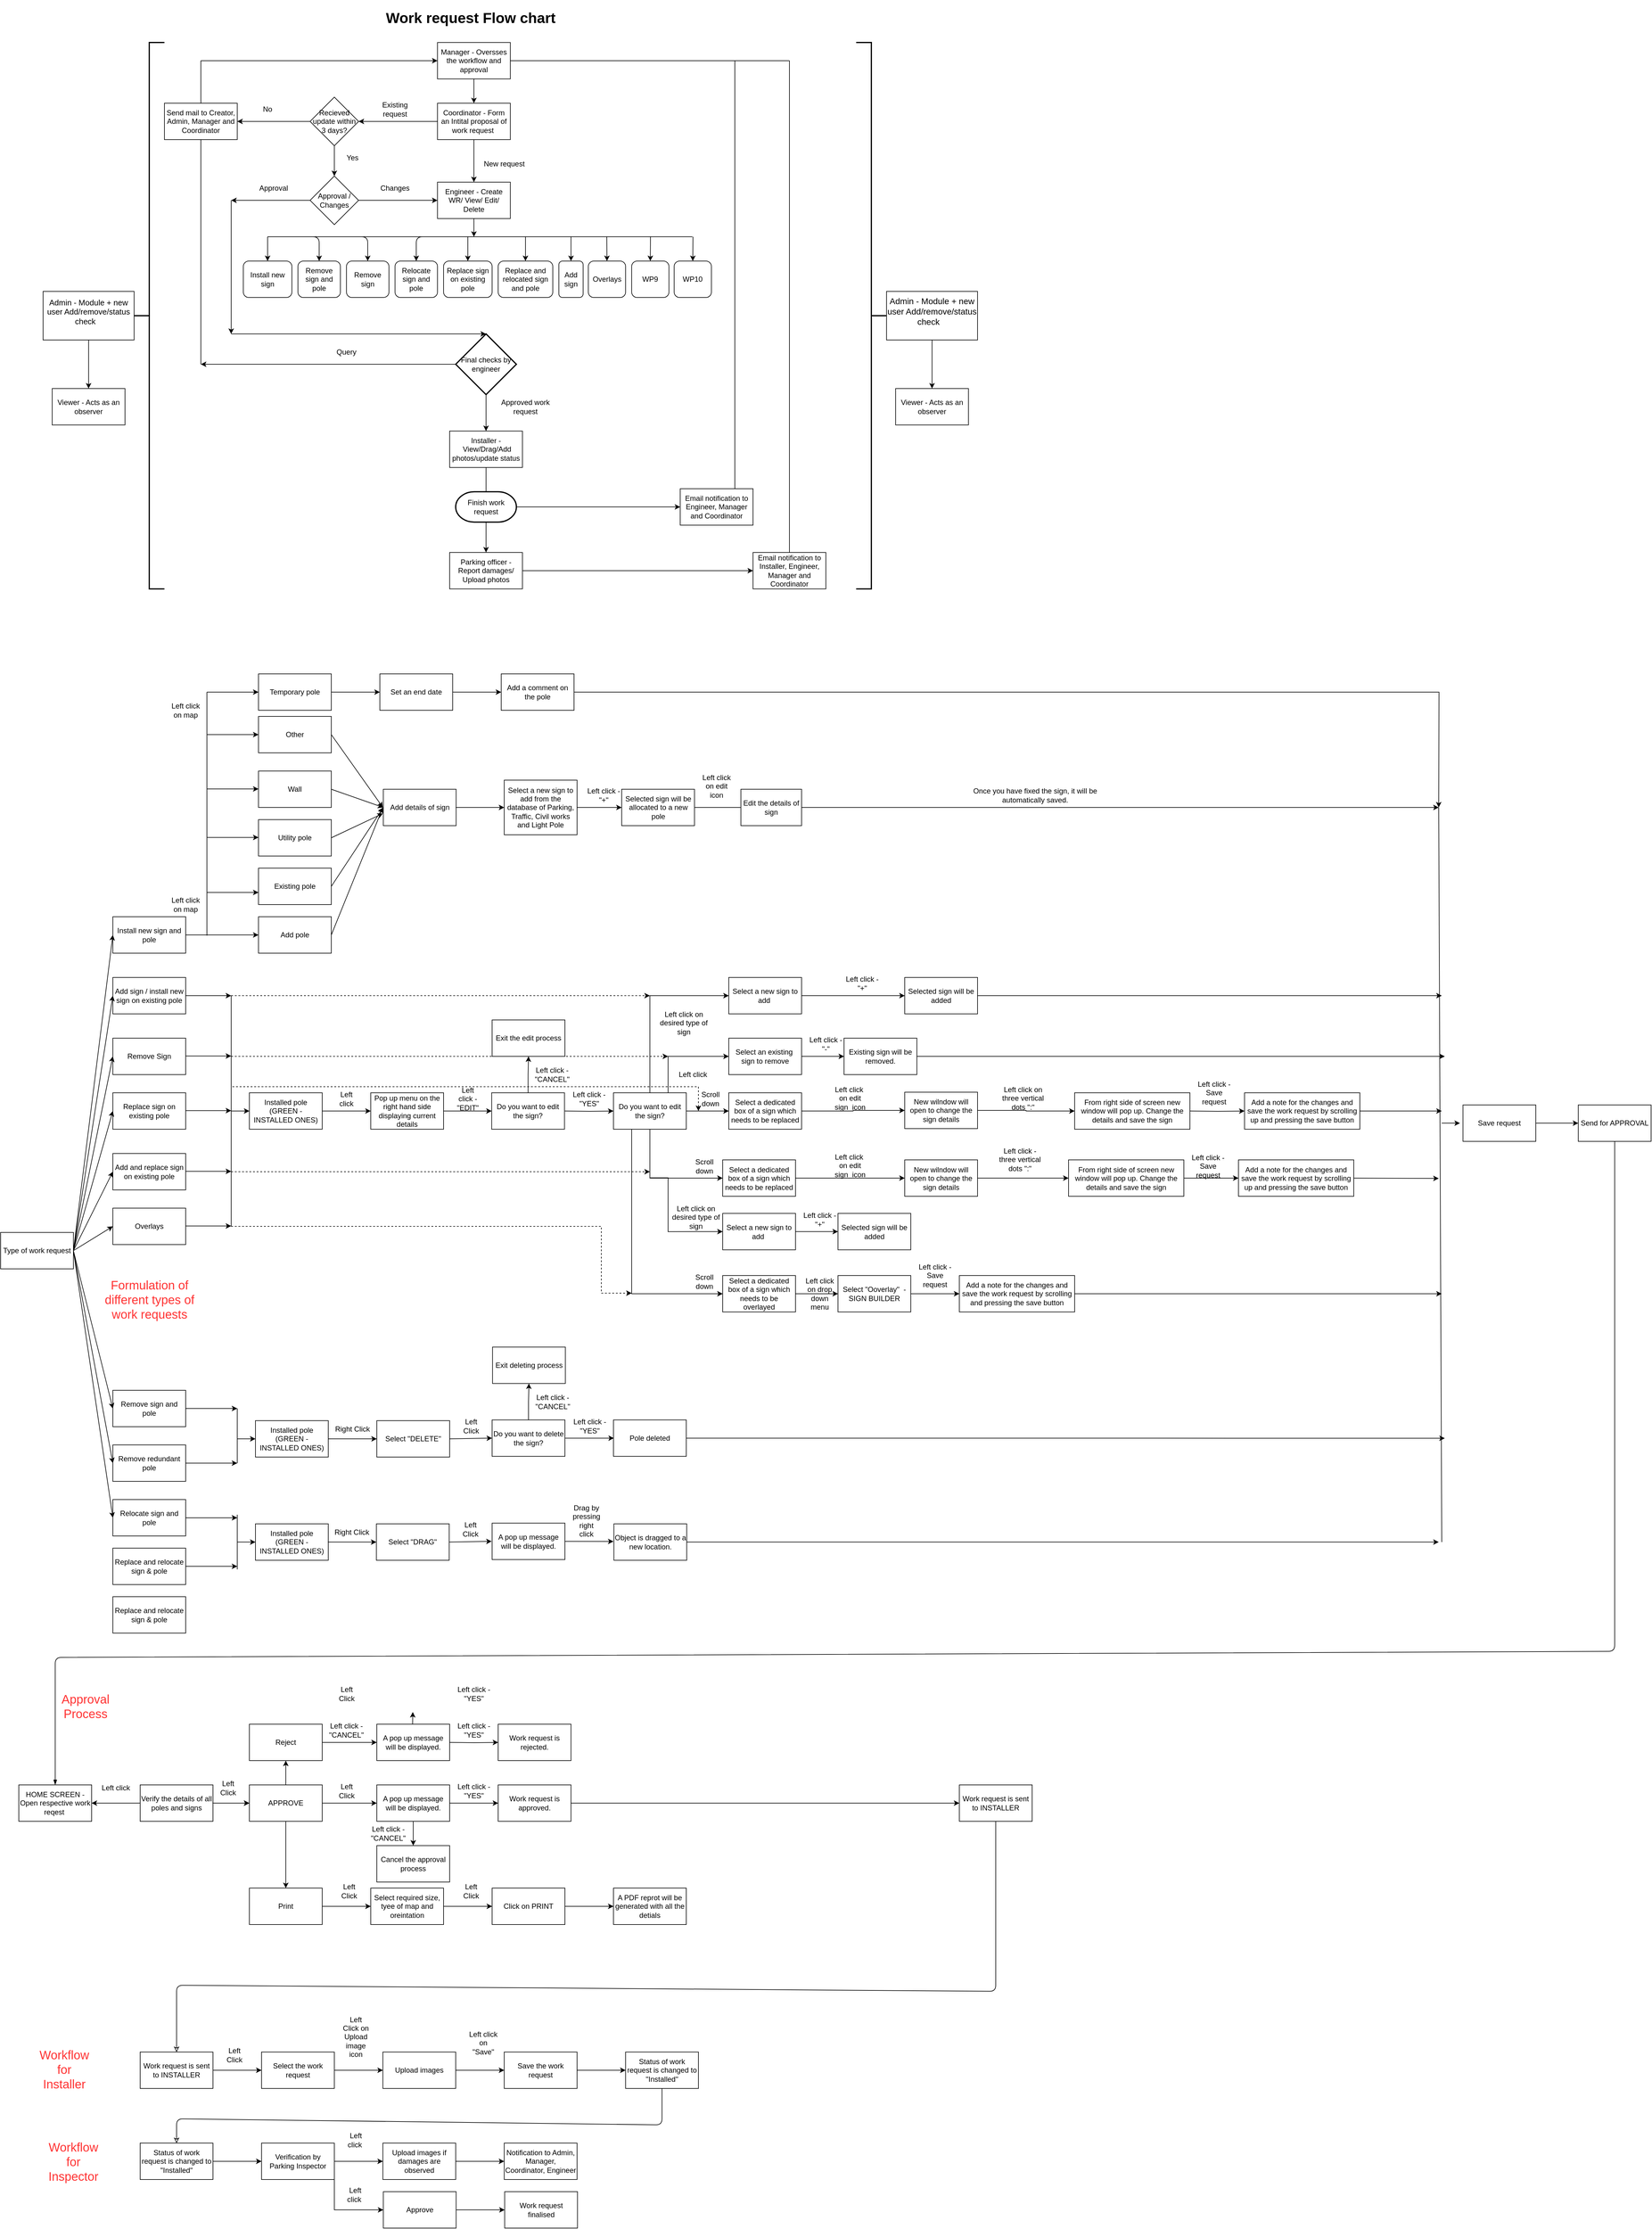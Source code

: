 <mxfile version="12.6.5" type="github">
  <diagram id="1Mwl_uIE6AdL1eUd1yoq" name="Page-1">
    <mxGraphModel dx="868" dy="460" grid="1" gridSize="10" guides="1" tooltips="1" connect="1" arrows="1" fold="1" page="1" pageScale="1" pageWidth="3300" pageHeight="4681" math="0" shadow="0">
      <root>
        <mxCell id="0"/>
        <mxCell id="1" parent="0"/>
        <mxCell id="xJvOWjHeh3KEyj_frbz6-1" value="Admin -&amp;nbsp;&lt;span style=&quot;text-indent: -0.25in; font-size: 13px;&quot;&gt;Module + new user Add/remove/status check&lt;/span&gt;&lt;span style=&quot;text-indent: -0.25in; font-size: 13px;&quot;&gt;&amp;nbsp; &amp;nbsp;&lt;/span&gt;&lt;p class=&quot;MsoListParagraph&quot; style=&quot;margin-left: 0.25in; text-indent: -0.25in; font-size: 13px;&quot;&gt;&lt;/p&gt;" style="rounded=0;whiteSpace=wrap;html=1;fontSize=13;" parent="1" vertex="1">
          <mxGeometry x="90" y="530" width="150" height="80" as="geometry"/>
        </mxCell>
        <mxCell id="_ZgnA_AFbBj5DAzCL6um-2" value="Manager - Oversses the workflow and approval" style="rounded=0;whiteSpace=wrap;html=1;" parent="1" vertex="1">
          <mxGeometry x="740" y="120" width="120" height="60" as="geometry"/>
        </mxCell>
        <mxCell id="_ZgnA_AFbBj5DAzCL6um-4" value="Coordinator - Form an Intital proposal of work request&amp;nbsp;" style="rounded=0;whiteSpace=wrap;html=1;" parent="1" vertex="1">
          <mxGeometry x="740" y="220" width="120" height="60" as="geometry"/>
        </mxCell>
        <mxCell id="_ZgnA_AFbBj5DAzCL6um-5" value="Engineer - Create WR/ View/ Edit/ Delete" style="rounded=0;whiteSpace=wrap;html=1;" parent="1" vertex="1">
          <mxGeometry x="740" y="350" width="120" height="60" as="geometry"/>
        </mxCell>
        <mxCell id="_ZgnA_AFbBj5DAzCL6um-6" value="&lt;font style=&quot;font-size: 12px&quot;&gt;Installer -&amp;nbsp;&lt;span style=&quot;line-height: 107% ; font-family: &amp;#34;calibri&amp;#34; , sans-serif&quot;&gt;View/Drag/Add&lt;br&gt;photos/update status&lt;/span&gt;&lt;/font&gt;" style="rounded=0;whiteSpace=wrap;html=1;" parent="1" vertex="1">
          <mxGeometry x="760" y="760" width="120" height="60" as="geometry"/>
        </mxCell>
        <mxCell id="_ZgnA_AFbBj5DAzCL6um-7" value="Viewer - Acts as an observer" style="rounded=0;whiteSpace=wrap;html=1;" parent="1" vertex="1">
          <mxGeometry x="105" y="690" width="120" height="60" as="geometry"/>
        </mxCell>
        <mxCell id="_ZgnA_AFbBj5DAzCL6um-8" value="Parking officer - Report damages/ Upload photos" style="rounded=0;whiteSpace=wrap;html=1;" parent="1" vertex="1">
          <mxGeometry x="760" y="960" width="120" height="60" as="geometry"/>
        </mxCell>
        <mxCell id="_ZgnA_AFbBj5DAzCL6um-9" value="Install new sign" style="rounded=1;whiteSpace=wrap;html=1;" parent="1" vertex="1">
          <mxGeometry x="420" y="480" width="80" height="60" as="geometry"/>
        </mxCell>
        <mxCell id="_ZgnA_AFbBj5DAzCL6um-11" value="Relocate sign and pole" style="rounded=1;whiteSpace=wrap;html=1;" parent="1" vertex="1">
          <mxGeometry x="670" y="480" width="70" height="60" as="geometry"/>
        </mxCell>
        <mxCell id="_ZgnA_AFbBj5DAzCL6um-12" value="Remove sign and pole" style="rounded=1;whiteSpace=wrap;html=1;" parent="1" vertex="1">
          <mxGeometry x="510" y="480" width="70" height="60" as="geometry"/>
        </mxCell>
        <mxCell id="_ZgnA_AFbBj5DAzCL6um-13" value="Remove sign" style="rounded=1;whiteSpace=wrap;html=1;" parent="1" vertex="1">
          <mxGeometry x="590" y="480" width="70" height="60" as="geometry"/>
        </mxCell>
        <mxCell id="_ZgnA_AFbBj5DAzCL6um-14" value="Replace sign on existing pole" style="rounded=1;whiteSpace=wrap;html=1;" parent="1" vertex="1">
          <mxGeometry x="750" y="480" width="80" height="60" as="geometry"/>
        </mxCell>
        <mxCell id="_ZgnA_AFbBj5DAzCL6um-15" value="Replace and relocated sign and pole" style="rounded=1;whiteSpace=wrap;html=1;" parent="1" vertex="1">
          <mxGeometry x="840" y="480" width="90" height="60" as="geometry"/>
        </mxCell>
        <mxCell id="_ZgnA_AFbBj5DAzCL6um-16" value="Add sign" style="rounded=1;whiteSpace=wrap;html=1;" parent="1" vertex="1">
          <mxGeometry x="940" y="480" width="40" height="60" as="geometry"/>
        </mxCell>
        <mxCell id="_ZgnA_AFbBj5DAzCL6um-17" value="Overlays" style="rounded=1;whiteSpace=wrap;html=1;" parent="1" vertex="1">
          <mxGeometry x="988.57" y="480" width="61.43" height="60" as="geometry"/>
        </mxCell>
        <mxCell id="_ZgnA_AFbBj5DAzCL6um-18" value="" style="endArrow=none;html=1;" parent="1" edge="1">
          <mxGeometry width="50" height="50" relative="1" as="geometry">
            <mxPoint x="480" y="440" as="sourcePoint"/>
            <mxPoint x="1160" y="440" as="targetPoint"/>
          </mxGeometry>
        </mxCell>
        <mxCell id="_ZgnA_AFbBj5DAzCL6um-19" value="" style="endArrow=classic;html=1;" parent="1" target="_ZgnA_AFbBj5DAzCL6um-9" edge="1">
          <mxGeometry width="50" height="50" relative="1" as="geometry">
            <mxPoint x="460" y="440" as="sourcePoint"/>
            <mxPoint x="580" y="420" as="targetPoint"/>
          </mxGeometry>
        </mxCell>
        <mxCell id="_ZgnA_AFbBj5DAzCL6um-20" value="" style="endArrow=classic;html=1;entryX=0.5;entryY=0;entryDx=0;entryDy=0;" parent="1" target="_ZgnA_AFbBj5DAzCL6um-12" edge="1">
          <mxGeometry width="50" height="50" relative="1" as="geometry">
            <mxPoint x="480" y="440" as="sourcePoint"/>
            <mxPoint x="480" y="480" as="targetPoint"/>
            <Array as="points">
              <mxPoint x="545" y="440"/>
            </Array>
          </mxGeometry>
        </mxCell>
        <mxCell id="_ZgnA_AFbBj5DAzCL6um-21" value="" style="endArrow=classic;html=1;entryX=0.5;entryY=0;entryDx=0;entryDy=0;" parent="1" target="_ZgnA_AFbBj5DAzCL6um-13" edge="1">
          <mxGeometry width="50" height="50" relative="1" as="geometry">
            <mxPoint x="460" y="440" as="sourcePoint"/>
            <mxPoint x="630" y="480" as="targetPoint"/>
            <Array as="points">
              <mxPoint x="625" y="440"/>
            </Array>
          </mxGeometry>
        </mxCell>
        <mxCell id="_ZgnA_AFbBj5DAzCL6um-22" value="" style="endArrow=classic;html=1;entryX=0.5;entryY=0;entryDx=0;entryDy=0;" parent="1" target="_ZgnA_AFbBj5DAzCL6um-11" edge="1">
          <mxGeometry width="50" height="50" relative="1" as="geometry">
            <mxPoint x="780" y="440" as="sourcePoint"/>
            <mxPoint x="930" y="470" as="targetPoint"/>
            <Array as="points">
              <mxPoint x="705" y="440"/>
            </Array>
          </mxGeometry>
        </mxCell>
        <mxCell id="_ZgnA_AFbBj5DAzCL6um-23" value="" style="endArrow=classic;html=1;entryX=0.5;entryY=0;entryDx=0;entryDy=0;" parent="1" target="_ZgnA_AFbBj5DAzCL6um-14" edge="1">
          <mxGeometry width="50" height="50" relative="1" as="geometry">
            <mxPoint x="790" y="440" as="sourcePoint"/>
            <mxPoint x="490" y="490" as="targetPoint"/>
          </mxGeometry>
        </mxCell>
        <mxCell id="_ZgnA_AFbBj5DAzCL6um-24" value="" style="endArrow=classic;html=1;entryX=0.5;entryY=0;entryDx=0;entryDy=0;" parent="1" target="_ZgnA_AFbBj5DAzCL6um-17" edge="1">
          <mxGeometry width="50" height="50" relative="1" as="geometry">
            <mxPoint x="1019" y="440" as="sourcePoint"/>
            <mxPoint x="1090" y="490" as="targetPoint"/>
          </mxGeometry>
        </mxCell>
        <mxCell id="_ZgnA_AFbBj5DAzCL6um-25" value="" style="endArrow=classic;html=1;entryX=0.5;entryY=0;entryDx=0;entryDy=0;" parent="1" target="_ZgnA_AFbBj5DAzCL6um-15" edge="1">
          <mxGeometry width="50" height="50" relative="1" as="geometry">
            <mxPoint x="885" y="440" as="sourcePoint"/>
            <mxPoint x="1100" y="500" as="targetPoint"/>
          </mxGeometry>
        </mxCell>
        <mxCell id="_ZgnA_AFbBj5DAzCL6um-26" value="" style="endArrow=classic;html=1;entryX=0.5;entryY=0;entryDx=0;entryDy=0;" parent="1" target="_ZgnA_AFbBj5DAzCL6um-16" edge="1">
          <mxGeometry width="50" height="50" relative="1" as="geometry">
            <mxPoint x="960" y="440" as="sourcePoint"/>
            <mxPoint x="1110" y="510" as="targetPoint"/>
          </mxGeometry>
        </mxCell>
        <mxCell id="_ZgnA_AFbBj5DAzCL6um-28" value="" style="endArrow=classic;html=1;" parent="1" source="_ZgnA_AFbBj5DAzCL6um-2" target="_ZgnA_AFbBj5DAzCL6um-4" edge="1">
          <mxGeometry width="50" height="50" relative="1" as="geometry">
            <mxPoint x="490" y="410" as="sourcePoint"/>
            <mxPoint x="490" y="450" as="targetPoint"/>
          </mxGeometry>
        </mxCell>
        <mxCell id="_ZgnA_AFbBj5DAzCL6um-29" value="" style="endArrow=classic;html=1;exitX=0.5;exitY=1;exitDx=0;exitDy=0;" parent="1" source="_ZgnA_AFbBj5DAzCL6um-4" target="_ZgnA_AFbBj5DAzCL6um-5" edge="1">
          <mxGeometry width="50" height="50" relative="1" as="geometry">
            <mxPoint x="810" y="190" as="sourcePoint"/>
            <mxPoint x="810" y="230" as="targetPoint"/>
          </mxGeometry>
        </mxCell>
        <mxCell id="_ZgnA_AFbBj5DAzCL6um-30" value="" style="endArrow=classic;html=1;exitX=0.5;exitY=1;exitDx=0;exitDy=0;" parent="1" source="_ZgnA_AFbBj5DAzCL6um-5" edge="1">
          <mxGeometry width="50" height="50" relative="1" as="geometry">
            <mxPoint x="810" y="290" as="sourcePoint"/>
            <mxPoint x="800" y="440" as="targetPoint"/>
          </mxGeometry>
        </mxCell>
        <mxCell id="_ZgnA_AFbBj5DAzCL6um-32" value="" style="strokeWidth=2;html=1;shape=mxgraph.flowchart.annotation_2;align=left;labelPosition=right;pointerEvents=1;" parent="1" vertex="1">
          <mxGeometry x="240" y="120" width="50" height="900" as="geometry"/>
        </mxCell>
        <mxCell id="_ZgnA_AFbBj5DAzCL6um-33" value="Final checks by engineer" style="strokeWidth=2;html=1;shape=mxgraph.flowchart.decision;whiteSpace=wrap;" parent="1" vertex="1">
          <mxGeometry x="770" y="600" width="100" height="100" as="geometry"/>
        </mxCell>
        <mxCell id="_ZgnA_AFbBj5DAzCL6um-34" value="" style="endArrow=classic;html=1;exitX=0;exitY=0.5;exitDx=0;exitDy=0;exitPerimeter=0;" parent="1" source="_ZgnA_AFbBj5DAzCL6um-33" edge="1">
          <mxGeometry width="50" height="50" relative="1" as="geometry">
            <mxPoint x="360" y="650" as="sourcePoint"/>
            <mxPoint x="350" y="650" as="targetPoint"/>
          </mxGeometry>
        </mxCell>
        <mxCell id="_ZgnA_AFbBj5DAzCL6um-35" value="" style="endArrow=none;html=1;" parent="1" source="_ZgnA_AFbBj5DAzCL6um-41" edge="1">
          <mxGeometry width="50" height="50" relative="1" as="geometry">
            <mxPoint x="350" y="150" as="sourcePoint"/>
            <mxPoint x="350" y="650" as="targetPoint"/>
          </mxGeometry>
        </mxCell>
        <mxCell id="_ZgnA_AFbBj5DAzCL6um-36" value="" style="endArrow=classic;html=1;entryX=0;entryY=0.5;entryDx=0;entryDy=0;" parent="1" target="_ZgnA_AFbBj5DAzCL6um-2" edge="1">
          <mxGeometry width="50" height="50" relative="1" as="geometry">
            <mxPoint x="350" y="150" as="sourcePoint"/>
            <mxPoint x="430" y="520" as="targetPoint"/>
          </mxGeometry>
        </mxCell>
        <mxCell id="_ZgnA_AFbBj5DAzCL6um-37" value="" style="endArrow=classic;html=1;entryX=0.5;entryY=0;entryDx=0;entryDy=0;exitX=0.5;exitY=1;exitDx=0;exitDy=0;exitPerimeter=0;" parent="1" source="_ZgnA_AFbBj5DAzCL6um-33" target="_ZgnA_AFbBj5DAzCL6um-6" edge="1">
          <mxGeometry width="50" height="50" relative="1" as="geometry">
            <mxPoint x="800" y="730" as="sourcePoint"/>
            <mxPoint x="360" y="1060" as="targetPoint"/>
          </mxGeometry>
        </mxCell>
        <mxCell id="_ZgnA_AFbBj5DAzCL6um-38" value="Query" style="text;html=1;strokeColor=none;fillColor=none;align=center;verticalAlign=middle;whiteSpace=wrap;rounded=0;" parent="1" vertex="1">
          <mxGeometry x="570" y="620" width="40" height="20" as="geometry"/>
        </mxCell>
        <mxCell id="_ZgnA_AFbBj5DAzCL6um-39" value="Approved work request" style="text;html=1;strokeColor=none;fillColor=none;align=center;verticalAlign=middle;whiteSpace=wrap;rounded=0;" parent="1" vertex="1">
          <mxGeometry x="830" y="705" width="110" height="30" as="geometry"/>
        </mxCell>
        <mxCell id="_ZgnA_AFbBj5DAzCL6um-40" value="&lt;h1&gt;Work request Flow chart&lt;/h1&gt;" style="text;html=1;strokeColor=none;fillColor=none;spacing=5;spacingTop=-20;whiteSpace=wrap;overflow=hidden;rounded=0;" parent="1" vertex="1">
          <mxGeometry x="650" y="60" width="520" height="120" as="geometry"/>
        </mxCell>
        <mxCell id="_ZgnA_AFbBj5DAzCL6um-41" value="Send mail to Creator, Admin, Manager and Coordinator" style="rounded=0;whiteSpace=wrap;html=1;" parent="1" vertex="1">
          <mxGeometry x="290" y="220" width="120" height="60" as="geometry"/>
        </mxCell>
        <mxCell id="_ZgnA_AFbBj5DAzCL6um-42" value="" style="endArrow=none;html=1;" parent="1" target="_ZgnA_AFbBj5DAzCL6um-41" edge="1">
          <mxGeometry width="50" height="50" relative="1" as="geometry">
            <mxPoint x="350" y="150" as="sourcePoint"/>
            <mxPoint x="350" y="650" as="targetPoint"/>
          </mxGeometry>
        </mxCell>
        <mxCell id="_ZgnA_AFbBj5DAzCL6um-44" value="Approval / Changes" style="rhombus;whiteSpace=wrap;html=1;" parent="1" vertex="1">
          <mxGeometry x="530" y="340" width="80" height="80" as="geometry"/>
        </mxCell>
        <mxCell id="_ZgnA_AFbBj5DAzCL6um-53" value="" style="endArrow=classic;html=1;" parent="1" source="xJvOWjHeh3KEyj_frbz6-1" target="_ZgnA_AFbBj5DAzCL6um-7" edge="1">
          <mxGeometry width="50" height="50" relative="1" as="geometry">
            <mxPoint x="150" y="1150" as="sourcePoint"/>
            <mxPoint x="200" y="1100" as="targetPoint"/>
          </mxGeometry>
        </mxCell>
        <mxCell id="_ZgnA_AFbBj5DAzCL6um-55" value="" style="endArrow=classic;html=1;entryX=0;entryY=0.5;entryDx=0;entryDy=0;exitX=1;exitY=0.5;exitDx=0;exitDy=0;" parent="1" source="_ZgnA_AFbBj5DAzCL6um-44" target="_ZgnA_AFbBj5DAzCL6um-5" edge="1">
          <mxGeometry width="50" height="50" relative="1" as="geometry">
            <mxPoint x="550" y="390" as="sourcePoint"/>
            <mxPoint x="420" y="390" as="targetPoint"/>
          </mxGeometry>
        </mxCell>
        <mxCell id="_ZgnA_AFbBj5DAzCL6um-57" value="Recieved update within 3 days?" style="rhombus;whiteSpace=wrap;html=1;" parent="1" vertex="1">
          <mxGeometry x="530" y="210" width="80" height="80" as="geometry"/>
        </mxCell>
        <mxCell id="_ZgnA_AFbBj5DAzCL6um-58" value="" style="endArrow=classic;html=1;entryX=1;entryY=0.5;entryDx=0;entryDy=0;exitX=0;exitY=0.5;exitDx=0;exitDy=0;" parent="1" source="_ZgnA_AFbBj5DAzCL6um-4" target="_ZgnA_AFbBj5DAzCL6um-57" edge="1">
          <mxGeometry width="50" height="50" relative="1" as="geometry">
            <mxPoint x="670.0" y="320" as="sourcePoint"/>
            <mxPoint x="590.0" y="320" as="targetPoint"/>
          </mxGeometry>
        </mxCell>
        <mxCell id="_ZgnA_AFbBj5DAzCL6um-60" value="" style="endArrow=classic;html=1;entryX=1;entryY=0.5;entryDx=0;entryDy=0;exitX=0;exitY=0.5;exitDx=0;exitDy=0;" parent="1" source="_ZgnA_AFbBj5DAzCL6um-57" target="_ZgnA_AFbBj5DAzCL6um-41" edge="1">
          <mxGeometry width="50" height="50" relative="1" as="geometry">
            <mxPoint x="550" y="320" as="sourcePoint"/>
            <mxPoint x="420" y="280" as="targetPoint"/>
          </mxGeometry>
        </mxCell>
        <mxCell id="_ZgnA_AFbBj5DAzCL6um-61" value="No" style="text;html=1;strokeColor=none;fillColor=none;align=center;verticalAlign=middle;whiteSpace=wrap;rounded=0;" parent="1" vertex="1">
          <mxGeometry x="440" y="220" width="40" height="20" as="geometry"/>
        </mxCell>
        <mxCell id="_ZgnA_AFbBj5DAzCL6um-63" value="" style="endArrow=classic;html=1;entryX=0.5;entryY=0;entryDx=0;entryDy=0;exitX=0.5;exitY=1;exitDx=0;exitDy=0;" parent="1" source="_ZgnA_AFbBj5DAzCL6um-57" target="_ZgnA_AFbBj5DAzCL6um-44" edge="1">
          <mxGeometry width="50" height="50" relative="1" as="geometry">
            <mxPoint x="540" y="260" as="sourcePoint"/>
            <mxPoint x="420" y="320" as="targetPoint"/>
          </mxGeometry>
        </mxCell>
        <mxCell id="_ZgnA_AFbBj5DAzCL6um-64" value="Yes" style="text;html=1;strokeColor=none;fillColor=none;align=center;verticalAlign=middle;whiteSpace=wrap;rounded=0;" parent="1" vertex="1">
          <mxGeometry x="580" y="300" width="40" height="20" as="geometry"/>
        </mxCell>
        <mxCell id="_ZgnA_AFbBj5DAzCL6um-65" value="New request" style="text;html=1;strokeColor=none;fillColor=none;align=center;verticalAlign=middle;whiteSpace=wrap;rounded=0;" parent="1" vertex="1">
          <mxGeometry x="810" y="310" width="80" height="20" as="geometry"/>
        </mxCell>
        <mxCell id="_ZgnA_AFbBj5DAzCL6um-66" value="Existing request" style="text;html=1;strokeColor=none;fillColor=none;align=center;verticalAlign=middle;whiteSpace=wrap;rounded=0;" parent="1" vertex="1">
          <mxGeometry x="630" y="220" width="80" height="20" as="geometry"/>
        </mxCell>
        <mxCell id="_ZgnA_AFbBj5DAzCL6um-67" value="Changes" style="text;html=1;strokeColor=none;fillColor=none;align=center;verticalAlign=middle;whiteSpace=wrap;rounded=0;" parent="1" vertex="1">
          <mxGeometry x="630" y="350" width="80" height="20" as="geometry"/>
        </mxCell>
        <mxCell id="_ZgnA_AFbBj5DAzCL6um-70" value="" style="endArrow=classic;html=1;" parent="1" edge="1">
          <mxGeometry width="50" height="50" relative="1" as="geometry">
            <mxPoint x="400" y="380" as="sourcePoint"/>
            <mxPoint x="400" y="600" as="targetPoint"/>
          </mxGeometry>
        </mxCell>
        <mxCell id="_ZgnA_AFbBj5DAzCL6um-71" value="" style="endArrow=classic;html=1;entryX=0.5;entryY=0;entryDx=0;entryDy=0;entryPerimeter=0;" parent="1" target="_ZgnA_AFbBj5DAzCL6um-33" edge="1">
          <mxGeometry width="50" height="50" relative="1" as="geometry">
            <mxPoint x="400" y="600" as="sourcePoint"/>
            <mxPoint x="420" y="600" as="targetPoint"/>
          </mxGeometry>
        </mxCell>
        <mxCell id="_ZgnA_AFbBj5DAzCL6um-72" value="" style="endArrow=classic;html=1;exitX=0;exitY=0.5;exitDx=0;exitDy=0;" parent="1" source="_ZgnA_AFbBj5DAzCL6um-44" edge="1">
          <mxGeometry width="50" height="50" relative="1" as="geometry">
            <mxPoint x="410" y="400" as="sourcePoint"/>
            <mxPoint x="400" y="380" as="targetPoint"/>
          </mxGeometry>
        </mxCell>
        <mxCell id="_ZgnA_AFbBj5DAzCL6um-73" value="Approval" style="text;html=1;strokeColor=none;fillColor=none;align=center;verticalAlign=middle;whiteSpace=wrap;rounded=0;" parent="1" vertex="1">
          <mxGeometry x="430" y="350" width="80" height="20" as="geometry"/>
        </mxCell>
        <mxCell id="_ZgnA_AFbBj5DAzCL6um-74" value="" style="endArrow=classic;html=1;entryX=0.5;entryY=0;entryDx=0;entryDy=0;exitX=0.5;exitY=1;exitDx=0;exitDy=0;" parent="1" source="_ZgnA_AFbBj5DAzCL6um-6" target="_ZgnA_AFbBj5DAzCL6um-8" edge="1">
          <mxGeometry width="50" height="50" relative="1" as="geometry">
            <mxPoint x="830" y="710" as="sourcePoint"/>
            <mxPoint x="830" y="770" as="targetPoint"/>
          </mxGeometry>
        </mxCell>
        <mxCell id="_ZgnA_AFbBj5DAzCL6um-75" value="" style="endArrow=classic;html=1;exitX=1;exitY=0.5;exitDx=0;exitDy=0;entryX=0;entryY=0.5;entryDx=0;entryDy=0;exitPerimeter=0;" parent="1" source="_ZgnA_AFbBj5DAzCL6um-82" target="_ZgnA_AFbBj5DAzCL6um-81" edge="1">
          <mxGeometry width="50" height="50" relative="1" as="geometry">
            <mxPoint x="1340.0" y="790" as="sourcePoint"/>
            <mxPoint x="1170" y="790" as="targetPoint"/>
          </mxGeometry>
        </mxCell>
        <mxCell id="_ZgnA_AFbBj5DAzCL6um-76" value="" style="endArrow=none;html=1;entryX=0.75;entryY=0;entryDx=0;entryDy=0;" parent="1" target="_ZgnA_AFbBj5DAzCL6um-81" edge="1">
          <mxGeometry width="50" height="50" relative="1" as="geometry">
            <mxPoint x="1230" y="150" as="sourcePoint"/>
            <mxPoint x="1220" y="980" as="targetPoint"/>
          </mxGeometry>
        </mxCell>
        <mxCell id="_ZgnA_AFbBj5DAzCL6um-80" value="" style="endArrow=none;html=1;exitX=1;exitY=0.5;exitDx=0;exitDy=0;" parent="1" source="_ZgnA_AFbBj5DAzCL6um-2" edge="1">
          <mxGeometry width="50" height="50" relative="1" as="geometry">
            <mxPoint x="1170" y="150" as="sourcePoint"/>
            <mxPoint x="1320" y="150" as="targetPoint"/>
          </mxGeometry>
        </mxCell>
        <mxCell id="_ZgnA_AFbBj5DAzCL6um-81" value="Email notification to Engineer, Manager and Coordinator" style="rounded=0;whiteSpace=wrap;html=1;strokeColor=#000000;" parent="1" vertex="1">
          <mxGeometry x="1140" y="855" width="120" height="60" as="geometry"/>
        </mxCell>
        <mxCell id="_ZgnA_AFbBj5DAzCL6um-82" value="Finish work request" style="strokeWidth=2;html=1;shape=mxgraph.flowchart.terminator;whiteSpace=wrap;" parent="1" vertex="1">
          <mxGeometry x="770" y="860" width="100" height="50" as="geometry"/>
        </mxCell>
        <mxCell id="_ZgnA_AFbBj5DAzCL6um-83" value="" style="endArrow=classic;html=1;exitX=1;exitY=0.5;exitDx=0;exitDy=0;entryX=0;entryY=0.5;entryDx=0;entryDy=0;" parent="1" target="_ZgnA_AFbBj5DAzCL6um-85" edge="1">
          <mxGeometry width="50" height="50" relative="1" as="geometry">
            <mxPoint x="880" y="990" as="sourcePoint"/>
            <mxPoint x="1170" y="990" as="targetPoint"/>
          </mxGeometry>
        </mxCell>
        <mxCell id="_ZgnA_AFbBj5DAzCL6um-84" value="" style="endArrow=none;html=1;entryX=0.5;entryY=0;entryDx=0;entryDy=0;" parent="1" target="_ZgnA_AFbBj5DAzCL6um-85" edge="1">
          <mxGeometry width="50" height="50" relative="1" as="geometry">
            <mxPoint x="1320" y="150" as="sourcePoint"/>
            <mxPoint x="1320" y="1080" as="targetPoint"/>
          </mxGeometry>
        </mxCell>
        <mxCell id="_ZgnA_AFbBj5DAzCL6um-85" value="Email notification to Installer, Engineer, Manager and Coordinator" style="rounded=0;whiteSpace=wrap;html=1;strokeColor=#000000;" parent="1" vertex="1">
          <mxGeometry x="1260" y="960" width="120" height="60" as="geometry"/>
        </mxCell>
        <mxCell id="_ZgnA_AFbBj5DAzCL6um-87" value="WP9" style="rounded=1;whiteSpace=wrap;html=1;" parent="1" vertex="1">
          <mxGeometry x="1060" y="480" width="61.43" height="60" as="geometry"/>
        </mxCell>
        <mxCell id="_ZgnA_AFbBj5DAzCL6um-88" value="WP10" style="rounded=1;whiteSpace=wrap;html=1;" parent="1" vertex="1">
          <mxGeometry x="1130" y="480" width="61.43" height="60" as="geometry"/>
        </mxCell>
        <mxCell id="_ZgnA_AFbBj5DAzCL6um-90" value="" style="endArrow=classic;html=1;entryX=0.5;entryY=0;entryDx=0;entryDy=0;" parent="1" target="_ZgnA_AFbBj5DAzCL6um-87" edge="1">
          <mxGeometry width="50" height="50" relative="1" as="geometry">
            <mxPoint x="1091" y="440" as="sourcePoint"/>
            <mxPoint x="1029.285" y="490" as="targetPoint"/>
          </mxGeometry>
        </mxCell>
        <mxCell id="_ZgnA_AFbBj5DAzCL6um-91" value="" style="endArrow=classic;html=1;entryX=0.5;entryY=0;entryDx=0;entryDy=0;" parent="1" target="_ZgnA_AFbBj5DAzCL6um-88" edge="1">
          <mxGeometry width="50" height="50" relative="1" as="geometry">
            <mxPoint x="1161" y="440" as="sourcePoint"/>
            <mxPoint x="1039.285" y="500" as="targetPoint"/>
          </mxGeometry>
        </mxCell>
        <mxCell id="_ZgnA_AFbBj5DAzCL6um-93" value="Admin -&amp;nbsp;&lt;span style=&quot;text-indent: -0.25in; font-size: 14px;&quot;&gt;Module + new user Add/remove/status check&lt;/span&gt;&lt;span style=&quot;text-indent: -0.25in; font-size: 14px;&quot;&gt;&amp;nbsp; &amp;nbsp;&lt;/span&gt;&lt;p class=&quot;MsoListParagraph&quot; style=&quot;margin-left: 0.25in; text-indent: -0.25in; font-size: 14px;&quot;&gt;&lt;/p&gt;" style="rounded=0;whiteSpace=wrap;html=1;fontSize=14;" parent="1" vertex="1">
          <mxGeometry x="1480" y="530" width="150" height="80" as="geometry"/>
        </mxCell>
        <mxCell id="_ZgnA_AFbBj5DAzCL6um-94" value="Viewer - Acts as an observer" style="rounded=0;whiteSpace=wrap;html=1;" parent="1" vertex="1">
          <mxGeometry x="1495" y="690" width="120" height="60" as="geometry"/>
        </mxCell>
        <mxCell id="_ZgnA_AFbBj5DAzCL6um-95" value="" style="strokeWidth=2;html=1;shape=mxgraph.flowchart.annotation_2;align=left;labelPosition=right;pointerEvents=1;rotation=180;" parent="1" vertex="1">
          <mxGeometry x="1430" y="120" width="50" height="900" as="geometry"/>
        </mxCell>
        <mxCell id="_ZgnA_AFbBj5DAzCL6um-96" value="" style="endArrow=classic;html=1;" parent="1" source="_ZgnA_AFbBj5DAzCL6um-93" target="_ZgnA_AFbBj5DAzCL6um-94" edge="1">
          <mxGeometry width="50" height="50" relative="1" as="geometry">
            <mxPoint x="1540" y="1150" as="sourcePoint"/>
            <mxPoint x="1590" y="1100" as="targetPoint"/>
          </mxGeometry>
        </mxCell>
        <mxCell id="RNnpt0_5kWRAgg4inEh5-1" value="Install new sign and pole" style="rounded=0;whiteSpace=wrap;html=1;" parent="1" vertex="1">
          <mxGeometry x="205" y="1560" width="120" height="60" as="geometry"/>
        </mxCell>
        <mxCell id="RNnpt0_5kWRAgg4inEh5-3" value="Remove Sign" style="rounded=0;whiteSpace=wrap;html=1;" parent="1" vertex="1">
          <mxGeometry x="205" y="1760" width="120" height="60" as="geometry"/>
        </mxCell>
        <mxCell id="RNnpt0_5kWRAgg4inEh5-4" value="Replace sign on existing pole" style="rounded=0;whiteSpace=wrap;html=1;" parent="1" vertex="1">
          <mxGeometry x="205" y="1850" width="120" height="60" as="geometry"/>
        </mxCell>
        <mxCell id="RNnpt0_5kWRAgg4inEh5-6" value="Add and replace sign on existing pole" style="rounded=0;whiteSpace=wrap;html=1;" parent="1" vertex="1">
          <mxGeometry x="205" y="1950" width="120" height="60" as="geometry"/>
        </mxCell>
        <mxCell id="RNnpt0_5kWRAgg4inEh5-7" value="Add sign / install new sign on existing pole" style="rounded=0;whiteSpace=wrap;html=1;" parent="1" vertex="1">
          <mxGeometry x="205" y="1660" width="120" height="60" as="geometry"/>
        </mxCell>
        <mxCell id="RNnpt0_5kWRAgg4inEh5-8" value="Overlays" style="rounded=0;whiteSpace=wrap;html=1;" parent="1" vertex="1">
          <mxGeometry x="205" y="2040" width="120" height="60" as="geometry"/>
        </mxCell>
        <mxCell id="RNnpt0_5kWRAgg4inEh5-9" value="Remove sign and pole" style="rounded=0;whiteSpace=wrap;html=1;" parent="1" vertex="1">
          <mxGeometry x="205" y="2340" width="120" height="60" as="geometry"/>
        </mxCell>
        <mxCell id="RNnpt0_5kWRAgg4inEh5-10" value="Remove redundant pole" style="rounded=0;whiteSpace=wrap;html=1;" parent="1" vertex="1">
          <mxGeometry x="205" y="2430" width="120" height="60" as="geometry"/>
        </mxCell>
        <mxCell id="RNnpt0_5kWRAgg4inEh5-11" value="Relocate sign and pole" style="rounded=0;whiteSpace=wrap;html=1;" parent="1" vertex="1">
          <mxGeometry x="205" y="2520" width="120" height="60" as="geometry"/>
        </mxCell>
        <mxCell id="RNnpt0_5kWRAgg4inEh5-12" value="Replace and relocate sign &amp;amp; pole" style="rounded=0;whiteSpace=wrap;html=1;" parent="1" vertex="1">
          <mxGeometry x="205" y="2600" width="120" height="60" as="geometry"/>
        </mxCell>
        <mxCell id="RNnpt0_5kWRAgg4inEh5-13" value="Add pole" style="rounded=0;whiteSpace=wrap;html=1;" parent="1" vertex="1">
          <mxGeometry x="445" y="1560" width="120" height="60" as="geometry"/>
        </mxCell>
        <mxCell id="RNnpt0_5kWRAgg4inEh5-14" value="" style="endArrow=classic;html=1;entryX=0;entryY=0.5;entryDx=0;entryDy=0;exitX=1;exitY=0.5;exitDx=0;exitDy=0;" parent="1" source="RNnpt0_5kWRAgg4inEh5-1" target="RNnpt0_5kWRAgg4inEh5-13" edge="1">
          <mxGeometry width="50" height="50" relative="1" as="geometry">
            <mxPoint x="125" y="2520" as="sourcePoint"/>
            <mxPoint x="175" y="2470" as="targetPoint"/>
          </mxGeometry>
        </mxCell>
        <mxCell id="RNnpt0_5kWRAgg4inEh5-15" value="Existing pole" style="rounded=0;whiteSpace=wrap;html=1;" parent="1" vertex="1">
          <mxGeometry x="445" y="1480" width="120" height="60" as="geometry"/>
        </mxCell>
        <mxCell id="RNnpt0_5kWRAgg4inEh5-16" value="Utility pole" style="rounded=0;whiteSpace=wrap;html=1;" parent="1" vertex="1">
          <mxGeometry x="445" y="1400" width="120" height="60" as="geometry"/>
        </mxCell>
        <mxCell id="RNnpt0_5kWRAgg4inEh5-17" value="Wall" style="rounded=0;whiteSpace=wrap;html=1;" parent="1" vertex="1">
          <mxGeometry x="445" y="1320" width="120" height="60" as="geometry"/>
        </mxCell>
        <mxCell id="tuPa_upBBXGi6HixhKoa-13" value="" style="edgeStyle=orthogonalEdgeStyle;rounded=0;orthogonalLoop=1;jettySize=auto;html=1;startArrow=none;startFill=0;endArrow=classic;endFill=1;" edge="1" parent="1" source="RNnpt0_5kWRAgg4inEh5-18" target="tuPa_upBBXGi6HixhKoa-12">
          <mxGeometry relative="1" as="geometry"/>
        </mxCell>
        <mxCell id="RNnpt0_5kWRAgg4inEh5-18" value="Temporary pole" style="rounded=0;whiteSpace=wrap;html=1;" parent="1" vertex="1">
          <mxGeometry x="445" y="1160" width="120" height="60" as="geometry"/>
        </mxCell>
        <mxCell id="tuPa_upBBXGi6HixhKoa-19" value="" style="edgeStyle=orthogonalEdgeStyle;rounded=0;orthogonalLoop=1;jettySize=auto;html=1;startArrow=none;startFill=0;endArrow=classic;endFill=1;" edge="1" parent="1" source="tuPa_upBBXGi6HixhKoa-12" target="tuPa_upBBXGi6HixhKoa-18">
          <mxGeometry relative="1" as="geometry"/>
        </mxCell>
        <mxCell id="tuPa_upBBXGi6HixhKoa-12" value="Set an end date" style="rounded=0;whiteSpace=wrap;html=1;" vertex="1" parent="1">
          <mxGeometry x="645" y="1160" width="120" height="60" as="geometry"/>
        </mxCell>
        <mxCell id="tuPa_upBBXGi6HixhKoa-18" value="Add a comment on the pole" style="rounded=0;whiteSpace=wrap;html=1;" vertex="1" parent="1">
          <mxGeometry x="845" y="1160" width="120" height="60" as="geometry"/>
        </mxCell>
        <mxCell id="RNnpt0_5kWRAgg4inEh5-19" value="Other" style="rounded=0;whiteSpace=wrap;html=1;" parent="1" vertex="1">
          <mxGeometry x="445" y="1230" width="120" height="60" as="geometry"/>
        </mxCell>
        <mxCell id="RNnpt0_5kWRAgg4inEh5-20" value="" style="endArrow=classic;html=1;entryX=0;entryY=0.5;entryDx=0;entryDy=0;exitX=1;exitY=0.5;exitDx=0;exitDy=0;" parent="1" edge="1">
          <mxGeometry width="50" height="50" relative="1" as="geometry">
            <mxPoint x="360" y="1520" as="sourcePoint"/>
            <mxPoint x="445" y="1520" as="targetPoint"/>
          </mxGeometry>
        </mxCell>
        <mxCell id="RNnpt0_5kWRAgg4inEh5-21" value="" style="endArrow=classic;html=1;entryX=0;entryY=0.5;entryDx=0;entryDy=0;exitX=1;exitY=0.5;exitDx=0;exitDy=0;" parent="1" edge="1">
          <mxGeometry width="50" height="50" relative="1" as="geometry">
            <mxPoint x="360" y="1429.41" as="sourcePoint"/>
            <mxPoint x="445" y="1429.41" as="targetPoint"/>
          </mxGeometry>
        </mxCell>
        <mxCell id="RNnpt0_5kWRAgg4inEh5-23" value="" style="endArrow=classic;html=1;entryX=0;entryY=0.5;entryDx=0;entryDy=0;exitX=1;exitY=0.5;exitDx=0;exitDy=0;" parent="1" edge="1">
          <mxGeometry width="50" height="50" relative="1" as="geometry">
            <mxPoint x="360" y="1349.5" as="sourcePoint"/>
            <mxPoint x="445" y="1349.5" as="targetPoint"/>
          </mxGeometry>
        </mxCell>
        <mxCell id="RNnpt0_5kWRAgg4inEh5-24" value="" style="endArrow=classic;html=1;entryX=0;entryY=0.5;entryDx=0;entryDy=0;" parent="1" target="RNnpt0_5kWRAgg4inEh5-18" edge="1">
          <mxGeometry width="50" height="50" relative="1" as="geometry">
            <mxPoint x="360" y="1190" as="sourcePoint"/>
            <mxPoint x="440" y="1259.5" as="targetPoint"/>
          </mxGeometry>
        </mxCell>
        <mxCell id="RNnpt0_5kWRAgg4inEh5-25" value="" style="endArrow=classic;html=1;entryX=0;entryY=0.5;entryDx=0;entryDy=0;" parent="1" edge="1" target="RNnpt0_5kWRAgg4inEh5-19">
          <mxGeometry width="50" height="50" relative="1" as="geometry">
            <mxPoint x="360" y="1260" as="sourcePoint"/>
            <mxPoint x="445" y="1179.5" as="targetPoint"/>
          </mxGeometry>
        </mxCell>
        <mxCell id="RNnpt0_5kWRAgg4inEh5-27" value="" style="endArrow=none;html=1;" parent="1" edge="1">
          <mxGeometry width="50" height="50" relative="1" as="geometry">
            <mxPoint x="360" y="1591" as="sourcePoint"/>
            <mxPoint x="360" y="1190" as="targetPoint"/>
          </mxGeometry>
        </mxCell>
        <mxCell id="RNnpt0_5kWRAgg4inEh5-28" value="" style="endArrow=classic;html=1;exitX=1;exitY=0.5;exitDx=0;exitDy=0;" parent="1" source="RNnpt0_5kWRAgg4inEh5-7" edge="1">
          <mxGeometry width="50" height="50" relative="1" as="geometry">
            <mxPoint x="350" y="1684.29" as="sourcePoint"/>
            <mxPoint x="400" y="1690" as="targetPoint"/>
          </mxGeometry>
        </mxCell>
        <mxCell id="RNnpt0_5kWRAgg4inEh5-29" value="" style="endArrow=classic;html=1;exitX=1;exitY=0.5;exitDx=0;exitDy=0;" parent="1" edge="1">
          <mxGeometry width="50" height="50" relative="1" as="geometry">
            <mxPoint x="325" y="1789.41" as="sourcePoint"/>
            <mxPoint x="400" y="1789.41" as="targetPoint"/>
          </mxGeometry>
        </mxCell>
        <mxCell id="RNnpt0_5kWRAgg4inEh5-30" value="" style="endArrow=classic;html=1;exitX=1;exitY=0.5;exitDx=0;exitDy=0;" parent="1" edge="1">
          <mxGeometry width="50" height="50" relative="1" as="geometry">
            <mxPoint x="325" y="1879.41" as="sourcePoint"/>
            <mxPoint x="400" y="1879.41" as="targetPoint"/>
          </mxGeometry>
        </mxCell>
        <mxCell id="RNnpt0_5kWRAgg4inEh5-31" value="" style="endArrow=classic;html=1;exitX=1;exitY=0.5;exitDx=0;exitDy=0;" parent="1" edge="1">
          <mxGeometry width="50" height="50" relative="1" as="geometry">
            <mxPoint x="325" y="1979.41" as="sourcePoint"/>
            <mxPoint x="400" y="1979.41" as="targetPoint"/>
          </mxGeometry>
        </mxCell>
        <mxCell id="RNnpt0_5kWRAgg4inEh5-32" value="" style="endArrow=classic;html=1;exitX=1;exitY=0.5;exitDx=0;exitDy=0;" parent="1" edge="1">
          <mxGeometry width="50" height="50" relative="1" as="geometry">
            <mxPoint x="325" y="2069.41" as="sourcePoint"/>
            <mxPoint x="400" y="2069.41" as="targetPoint"/>
          </mxGeometry>
        </mxCell>
        <mxCell id="RNnpt0_5kWRAgg4inEh5-38" style="edgeStyle=orthogonalEdgeStyle;rounded=0;orthogonalLoop=1;jettySize=auto;html=1;" parent="1" source="RNnpt0_5kWRAgg4inEh5-33" target="RNnpt0_5kWRAgg4inEh5-36" edge="1">
          <mxGeometry relative="1" as="geometry"/>
        </mxCell>
        <mxCell id="RNnpt0_5kWRAgg4inEh5-33" value="Installed pole (GREEN - INSTALLED ONES)" style="rounded=0;whiteSpace=wrap;html=1;" parent="1" vertex="1">
          <mxGeometry x="430" y="1850" width="120" height="60" as="geometry"/>
        </mxCell>
        <mxCell id="RNnpt0_5kWRAgg4inEh5-34" value="" style="endArrow=none;html=1;" parent="1" edge="1">
          <mxGeometry width="50" height="50" relative="1" as="geometry">
            <mxPoint x="400" y="2070" as="sourcePoint"/>
            <mxPoint x="400" y="1690" as="targetPoint"/>
          </mxGeometry>
        </mxCell>
        <mxCell id="RNnpt0_5kWRAgg4inEh5-35" value="" style="endArrow=classic;html=1;entryX=0;entryY=0.5;entryDx=0;entryDy=0;" parent="1" target="RNnpt0_5kWRAgg4inEh5-33" edge="1">
          <mxGeometry width="50" height="50" relative="1" as="geometry">
            <mxPoint x="400" y="1880" as="sourcePoint"/>
            <mxPoint x="410" y="1889.41" as="targetPoint"/>
          </mxGeometry>
        </mxCell>
        <mxCell id="RNnpt0_5kWRAgg4inEh5-36" value="Pop up menu on the right hand side displaying current details" style="rounded=0;whiteSpace=wrap;html=1;" parent="1" vertex="1">
          <mxGeometry x="630" y="1850" width="120" height="60" as="geometry"/>
        </mxCell>
        <mxCell id="RNnpt0_5kWRAgg4inEh5-39" value="Left click" style="text;html=1;strokeColor=none;fillColor=none;align=center;verticalAlign=middle;whiteSpace=wrap;rounded=0;" parent="1" vertex="1">
          <mxGeometry x="570" y="1850" width="40" height="20" as="geometry"/>
        </mxCell>
        <mxCell id="RNnpt0_5kWRAgg4inEh5-42" value="Left click - &quot;EDIT&quot;" style="text;html=1;strokeColor=none;fillColor=none;align=center;verticalAlign=middle;whiteSpace=wrap;rounded=0;" parent="1" vertex="1">
          <mxGeometry x="770.0" y="1850" width="40" height="20" as="geometry"/>
        </mxCell>
        <mxCell id="RNnpt0_5kWRAgg4inEh5-45" style="edgeStyle=orthogonalEdgeStyle;rounded=0;orthogonalLoop=1;jettySize=auto;html=1;exitX=1;exitY=0.5;exitDx=0;exitDy=0;entryX=0;entryY=0.5;entryDx=0;entryDy=0;" parent="1" source="RNnpt0_5kWRAgg4inEh5-36" target="RNnpt0_5kWRAgg4inEh5-46" edge="1">
          <mxGeometry relative="1" as="geometry">
            <mxPoint x="890" y="1880" as="sourcePoint"/>
            <mxPoint x="960" y="1880" as="targetPoint"/>
          </mxGeometry>
        </mxCell>
        <mxCell id="RNnpt0_5kWRAgg4inEh5-46" value="Do you want to edit the sign?" style="rounded=0;whiteSpace=wrap;html=1;" parent="1" vertex="1">
          <mxGeometry x="829.29" y="1850" width="120" height="60" as="geometry"/>
        </mxCell>
        <mxCell id="RNnpt0_5kWRAgg4inEh5-47" value="Exit the edit process" style="rounded=0;whiteSpace=wrap;html=1;" parent="1" vertex="1">
          <mxGeometry x="830" y="1730" width="120" height="60" as="geometry"/>
        </mxCell>
        <mxCell id="RNnpt0_5kWRAgg4inEh5-48" value="Do you want to edit the sign?" style="rounded=0;whiteSpace=wrap;html=1;" parent="1" vertex="1">
          <mxGeometry x="1030" y="1850" width="120" height="60" as="geometry"/>
        </mxCell>
        <mxCell id="RNnpt0_5kWRAgg4inEh5-49" style="edgeStyle=orthogonalEdgeStyle;rounded=0;orthogonalLoop=1;jettySize=auto;html=1;" parent="1" target="RNnpt0_5kWRAgg4inEh5-48" edge="1">
          <mxGeometry relative="1" as="geometry">
            <mxPoint x="950" y="1880" as="sourcePoint"/>
            <mxPoint x="840" y="1890" as="targetPoint"/>
          </mxGeometry>
        </mxCell>
        <mxCell id="RNnpt0_5kWRAgg4inEh5-50" style="edgeStyle=orthogonalEdgeStyle;rounded=0;orthogonalLoop=1;jettySize=auto;html=1;exitX=0.5;exitY=0;exitDx=0;exitDy=0;entryX=0.5;entryY=1;entryDx=0;entryDy=0;" parent="1" source="RNnpt0_5kWRAgg4inEh5-46" target="RNnpt0_5kWRAgg4inEh5-47" edge="1">
          <mxGeometry relative="1" as="geometry">
            <mxPoint x="780" y="1900" as="sourcePoint"/>
            <mxPoint x="850" y="1900" as="targetPoint"/>
          </mxGeometry>
        </mxCell>
        <mxCell id="RNnpt0_5kWRAgg4inEh5-51" value="Left click - &quot;CANCEL&quot;" style="text;html=1;strokeColor=none;fillColor=none;align=center;verticalAlign=middle;whiteSpace=wrap;rounded=0;" parent="1" vertex="1">
          <mxGeometry x="909.29" y="1810" width="40" height="20" as="geometry"/>
        </mxCell>
        <mxCell id="RNnpt0_5kWRAgg4inEh5-52" value="Left click - &quot;YES&quot;" style="text;html=1;strokeColor=none;fillColor=none;align=center;verticalAlign=middle;whiteSpace=wrap;rounded=0;" parent="1" vertex="1">
          <mxGeometry x="960" y="1850" width="60" height="20" as="geometry"/>
        </mxCell>
        <mxCell id="RNnpt0_5kWRAgg4inEh5-55" value="Select a new sign to add&amp;nbsp;" style="rounded=0;whiteSpace=wrap;html=1;" parent="1" vertex="1">
          <mxGeometry x="1220" y="1660" width="120" height="60" as="geometry"/>
        </mxCell>
        <mxCell id="RNnpt0_5kWRAgg4inEh5-56" value="Selected sign will be added" style="rounded=0;whiteSpace=wrap;html=1;" parent="1" vertex="1">
          <mxGeometry x="1510" y="1660" width="120" height="60" as="geometry"/>
        </mxCell>
        <mxCell id="RNnpt0_5kWRAgg4inEh5-58" style="edgeStyle=orthogonalEdgeStyle;rounded=0;orthogonalLoop=1;jettySize=auto;html=1;entryX=0;entryY=0.5;entryDx=0;entryDy=0;exitX=0.5;exitY=0;exitDx=0;exitDy=0;" parent="1" source="RNnpt0_5kWRAgg4inEh5-48" target="RNnpt0_5kWRAgg4inEh5-55" edge="1">
          <mxGeometry relative="1" as="geometry">
            <mxPoint x="960" y="1890" as="sourcePoint"/>
            <mxPoint x="1040" y="1890" as="targetPoint"/>
          </mxGeometry>
        </mxCell>
        <mxCell id="RNnpt0_5kWRAgg4inEh5-59" style="edgeStyle=orthogonalEdgeStyle;rounded=0;orthogonalLoop=1;jettySize=auto;html=1;dashed=1;" parent="1" edge="1">
          <mxGeometry relative="1" as="geometry">
            <mxPoint x="400" y="1690" as="sourcePoint"/>
            <mxPoint x="1090" y="1690" as="targetPoint"/>
          </mxGeometry>
        </mxCell>
        <mxCell id="RNnpt0_5kWRAgg4inEh5-60" value="Left click on desired type of sign" style="text;html=1;strokeColor=none;fillColor=none;align=center;verticalAlign=middle;whiteSpace=wrap;rounded=0;" parent="1" vertex="1">
          <mxGeometry x="1101.43" y="1710" width="90" height="50" as="geometry"/>
        </mxCell>
        <mxCell id="RNnpt0_5kWRAgg4inEh5-61" style="edgeStyle=orthogonalEdgeStyle;rounded=0;orthogonalLoop=1;jettySize=auto;html=1;entryX=0;entryY=0.5;entryDx=0;entryDy=0;exitX=1;exitY=0.5;exitDx=0;exitDy=0;" parent="1" source="RNnpt0_5kWRAgg4inEh5-55" target="RNnpt0_5kWRAgg4inEh5-56" edge="1">
          <mxGeometry relative="1" as="geometry">
            <mxPoint x="960" y="1890" as="sourcePoint"/>
            <mxPoint x="1040" y="1890" as="targetPoint"/>
          </mxGeometry>
        </mxCell>
        <mxCell id="RNnpt0_5kWRAgg4inEh5-62" value="Left click - &quot;+&quot;" style="text;html=1;strokeColor=none;fillColor=none;align=center;verticalAlign=middle;whiteSpace=wrap;rounded=0;" parent="1" vertex="1">
          <mxGeometry x="1410" y="1660" width="60" height="20" as="geometry"/>
        </mxCell>
        <mxCell id="RNnpt0_5kWRAgg4inEh5-63" value="Select an existing&amp;nbsp; sign to remove" style="rounded=0;whiteSpace=wrap;html=1;" parent="1" vertex="1">
          <mxGeometry x="1220" y="1760" width="120" height="60" as="geometry"/>
        </mxCell>
        <mxCell id="RNnpt0_5kWRAgg4inEh5-64" style="edgeStyle=orthogonalEdgeStyle;rounded=0;orthogonalLoop=1;jettySize=auto;html=1;entryX=0;entryY=0.5;entryDx=0;entryDy=0;exitX=0.75;exitY=0;exitDx=0;exitDy=0;" parent="1" source="RNnpt0_5kWRAgg4inEh5-48" target="RNnpt0_5kWRAgg4inEh5-63" edge="1">
          <mxGeometry relative="1" as="geometry">
            <mxPoint x="1090" y="1860" as="sourcePoint"/>
            <mxPoint x="1220" y="1700" as="targetPoint"/>
          </mxGeometry>
        </mxCell>
        <mxCell id="RNnpt0_5kWRAgg4inEh5-65" value="Left click" style="text;html=1;strokeColor=none;fillColor=none;align=center;verticalAlign=middle;whiteSpace=wrap;rounded=0;" parent="1" vertex="1">
          <mxGeometry x="1130.71" y="1810" width="60" height="20" as="geometry"/>
        </mxCell>
        <mxCell id="RNnpt0_5kWRAgg4inEh5-66" value="Left click - &quot;-&quot;" style="text;html=1;strokeColor=none;fillColor=none;align=center;verticalAlign=middle;whiteSpace=wrap;rounded=0;" parent="1" vertex="1">
          <mxGeometry x="1350" y="1760" width="60" height="20" as="geometry"/>
        </mxCell>
        <mxCell id="RNnpt0_5kWRAgg4inEh5-67" value="Existing sign will be removed." style="rounded=0;whiteSpace=wrap;html=1;" parent="1" vertex="1">
          <mxGeometry x="1410" y="1760" width="120" height="60" as="geometry"/>
        </mxCell>
        <mxCell id="RNnpt0_5kWRAgg4inEh5-69" style="edgeStyle=orthogonalEdgeStyle;rounded=0;orthogonalLoop=1;jettySize=auto;html=1;entryX=0;entryY=0.5;entryDx=0;entryDy=0;" parent="1" source="RNnpt0_5kWRAgg4inEh5-63" target="RNnpt0_5kWRAgg4inEh5-67" edge="1">
          <mxGeometry relative="1" as="geometry">
            <mxPoint x="1350" y="1700" as="sourcePoint"/>
            <mxPoint x="1420" y="1700" as="targetPoint"/>
          </mxGeometry>
        </mxCell>
        <mxCell id="RNnpt0_5kWRAgg4inEh5-70" value="Select a dedicated box of a sign which needs to be replaced" style="rounded=0;whiteSpace=wrap;html=1;" parent="1" vertex="1">
          <mxGeometry x="1220" y="1850" width="120" height="60" as="geometry"/>
        </mxCell>
        <mxCell id="RNnpt0_5kWRAgg4inEh5-74" style="edgeStyle=orthogonalEdgeStyle;rounded=0;orthogonalLoop=1;jettySize=auto;html=1;entryX=0;entryY=0.5;entryDx=0;entryDy=0;exitX=1;exitY=0.5;exitDx=0;exitDy=0;" parent="1" source="RNnpt0_5kWRAgg4inEh5-48" target="RNnpt0_5kWRAgg4inEh5-70" edge="1">
          <mxGeometry relative="1" as="geometry">
            <mxPoint x="1130" y="1860" as="sourcePoint"/>
            <mxPoint x="1230" y="1800" as="targetPoint"/>
          </mxGeometry>
        </mxCell>
        <mxCell id="RNnpt0_5kWRAgg4inEh5-75" value="Scroll down" style="text;html=1;strokeColor=none;fillColor=none;align=center;verticalAlign=middle;whiteSpace=wrap;rounded=0;" parent="1" vertex="1">
          <mxGeometry x="1160" y="1850" width="60" height="20" as="geometry"/>
        </mxCell>
        <mxCell id="RNnpt0_5kWRAgg4inEh5-76" value="New wilndow will open to change the sign details" style="rounded=0;whiteSpace=wrap;html=1;" parent="1" vertex="1">
          <mxGeometry x="1510" y="1849" width="120" height="60" as="geometry"/>
        </mxCell>
        <mxCell id="RNnpt0_5kWRAgg4inEh5-78" style="edgeStyle=orthogonalEdgeStyle;rounded=0;orthogonalLoop=1;jettySize=auto;html=1;exitX=1;exitY=0.5;exitDx=0;exitDy=0;" parent="1" target="RNnpt0_5kWRAgg4inEh5-76" edge="1" source="RNnpt0_5kWRAgg4inEh5-70">
          <mxGeometry relative="1" as="geometry">
            <mxPoint x="1530" y="1880" as="sourcePoint"/>
            <mxPoint x="1230" y="1890" as="targetPoint"/>
          </mxGeometry>
        </mxCell>
        <mxCell id="RNnpt0_5kWRAgg4inEh5-79" value="Left click&amp;nbsp; on edit sign&amp;nbsp; icon" style="text;html=1;strokeColor=none;fillColor=none;align=center;verticalAlign=middle;whiteSpace=wrap;rounded=0;" parent="1" vertex="1">
          <mxGeometry x="1390" y="1849" width="60" height="20" as="geometry"/>
        </mxCell>
        <mxCell id="RNnpt0_5kWRAgg4inEh5-80" value="From right side of screen new window will pop up. Change the details and save the sign" style="rounded=0;whiteSpace=wrap;html=1;" parent="1" vertex="1">
          <mxGeometry x="1790" y="1850" width="190" height="60" as="geometry"/>
        </mxCell>
        <mxCell id="RNnpt0_5kWRAgg4inEh5-82" value="Left click on three vertical dots &quot;:&quot;" style="text;html=1;strokeColor=none;fillColor=none;align=center;verticalAlign=middle;whiteSpace=wrap;rounded=0;" parent="1" vertex="1">
          <mxGeometry x="1660" y="1839" width="90" height="40" as="geometry"/>
        </mxCell>
        <mxCell id="RNnpt0_5kWRAgg4inEh5-86" style="edgeStyle=orthogonalEdgeStyle;rounded=0;orthogonalLoop=1;jettySize=auto;html=1;exitX=1;exitY=0.5;exitDx=0;exitDy=0;" parent="1" source="RNnpt0_5kWRAgg4inEh5-76" target="RNnpt0_5kWRAgg4inEh5-80" edge="1">
          <mxGeometry relative="1" as="geometry">
            <mxPoint x="1540" y="1890" as="sourcePoint"/>
            <mxPoint x="1620" y="1890" as="targetPoint"/>
          </mxGeometry>
        </mxCell>
        <mxCell id="RNnpt0_5kWRAgg4inEh5-87" style="edgeStyle=orthogonalEdgeStyle;rounded=0;orthogonalLoop=1;jettySize=auto;html=1;entryX=0;entryY=0.5;entryDx=0;entryDy=0;" parent="1" target="RNnpt0_5kWRAgg4inEh5-88" edge="1">
          <mxGeometry relative="1" as="geometry">
            <mxPoint x="1980" y="1880" as="sourcePoint"/>
            <mxPoint x="1800" y="1890" as="targetPoint"/>
          </mxGeometry>
        </mxCell>
        <mxCell id="RNnpt0_5kWRAgg4inEh5-88" value="Add a note for the changes and save the work request by scrolling up and pressing the save button" style="rounded=0;whiteSpace=wrap;html=1;" parent="1" vertex="1">
          <mxGeometry x="2070" y="1850" width="190" height="60" as="geometry"/>
        </mxCell>
        <mxCell id="RNnpt0_5kWRAgg4inEh5-89" value="Left click - Save request" style="text;html=1;strokeColor=none;fillColor=none;align=center;verticalAlign=middle;whiteSpace=wrap;rounded=0;" parent="1" vertex="1">
          <mxGeometry x="1990" y="1830" width="60" height="40" as="geometry"/>
        </mxCell>
        <mxCell id="-bN2wkxpZDBHlCNA9w-0-1" style="edgeStyle=orthogonalEdgeStyle;rounded=0;orthogonalLoop=1;jettySize=auto;html=1;dashed=1;" parent="1" edge="1">
          <mxGeometry relative="1" as="geometry">
            <mxPoint x="400" y="1790" as="sourcePoint"/>
            <mxPoint x="1120" y="1790" as="targetPoint"/>
          </mxGeometry>
        </mxCell>
        <mxCell id="-bN2wkxpZDBHlCNA9w-0-2" style="edgeStyle=orthogonalEdgeStyle;rounded=0;orthogonalLoop=1;jettySize=auto;html=1;dashed=1;" parent="1" edge="1">
          <mxGeometry relative="1" as="geometry">
            <mxPoint x="400" y="1880" as="sourcePoint"/>
            <mxPoint x="1170" y="1880" as="targetPoint"/>
            <Array as="points">
              <mxPoint x="400" y="1840"/>
              <mxPoint x="1170" y="1840"/>
            </Array>
          </mxGeometry>
        </mxCell>
        <mxCell id="-bN2wkxpZDBHlCNA9w-0-4" value="Select a dedicated box of a sign which needs to be replaced" style="rounded=0;whiteSpace=wrap;html=1;" parent="1" vertex="1">
          <mxGeometry x="1210" y="1960.5" width="120" height="60" as="geometry"/>
        </mxCell>
        <mxCell id="-bN2wkxpZDBHlCNA9w-0-8" value="Scroll down" style="text;html=1;strokeColor=none;fillColor=none;align=center;verticalAlign=middle;whiteSpace=wrap;rounded=0;" parent="1" vertex="1">
          <mxGeometry x="1150" y="1960.5" width="60" height="20" as="geometry"/>
        </mxCell>
        <mxCell id="-bN2wkxpZDBHlCNA9w-0-9" value="New wilndow will open to change the sign details" style="rounded=0;whiteSpace=wrap;html=1;" parent="1" vertex="1">
          <mxGeometry x="1510" y="1960.5" width="120" height="60" as="geometry"/>
        </mxCell>
        <mxCell id="-bN2wkxpZDBHlCNA9w-0-10" style="edgeStyle=orthogonalEdgeStyle;rounded=0;orthogonalLoop=1;jettySize=auto;html=1;exitX=1;exitY=0.5;exitDx=0;exitDy=0;" parent="1" target="-bN2wkxpZDBHlCNA9w-0-9" edge="1" source="-bN2wkxpZDBHlCNA9w-0-4">
          <mxGeometry relative="1" as="geometry">
            <mxPoint x="1520" y="1990.5" as="sourcePoint"/>
            <mxPoint x="1220" y="2000.5" as="targetPoint"/>
          </mxGeometry>
        </mxCell>
        <mxCell id="-bN2wkxpZDBHlCNA9w-0-11" value="Left click&amp;nbsp; on edit sign&amp;nbsp; icon" style="text;html=1;strokeColor=none;fillColor=none;align=center;verticalAlign=middle;whiteSpace=wrap;rounded=0;" parent="1" vertex="1">
          <mxGeometry x="1390" y="1959.5" width="60" height="20" as="geometry"/>
        </mxCell>
        <mxCell id="-bN2wkxpZDBHlCNA9w-0-12" value="From right side of screen new window will pop up. Change the details and save the sign" style="rounded=0;whiteSpace=wrap;html=1;" parent="1" vertex="1">
          <mxGeometry x="1780" y="1960.5" width="190" height="60" as="geometry"/>
        </mxCell>
        <mxCell id="-bN2wkxpZDBHlCNA9w-0-13" value="Left click - three vertical dots &quot;:&quot;" style="text;html=1;strokeColor=none;fillColor=none;align=center;verticalAlign=middle;whiteSpace=wrap;rounded=0;" parent="1" vertex="1">
          <mxGeometry x="1660" y="1939.5" width="80" height="40" as="geometry"/>
        </mxCell>
        <mxCell id="-bN2wkxpZDBHlCNA9w-0-14" style="edgeStyle=orthogonalEdgeStyle;rounded=0;orthogonalLoop=1;jettySize=auto;html=1;exitX=1;exitY=0.5;exitDx=0;exitDy=0;" parent="1" source="-bN2wkxpZDBHlCNA9w-0-9" target="-bN2wkxpZDBHlCNA9w-0-12" edge="1">
          <mxGeometry relative="1" as="geometry">
            <mxPoint x="1530" y="2000.5" as="sourcePoint"/>
            <mxPoint x="1610" y="2000.5" as="targetPoint"/>
          </mxGeometry>
        </mxCell>
        <mxCell id="-bN2wkxpZDBHlCNA9w-0-15" style="edgeStyle=orthogonalEdgeStyle;rounded=0;orthogonalLoop=1;jettySize=auto;html=1;entryX=0;entryY=0.5;entryDx=0;entryDy=0;" parent="1" edge="1">
          <mxGeometry relative="1" as="geometry">
            <mxPoint x="1970" y="1990.5" as="sourcePoint"/>
            <mxPoint x="2060" y="1990.5" as="targetPoint"/>
          </mxGeometry>
        </mxCell>
        <mxCell id="-bN2wkxpZDBHlCNA9w-0-16" value="Left click - Save request" style="text;html=1;strokeColor=none;fillColor=none;align=center;verticalAlign=middle;whiteSpace=wrap;rounded=0;" parent="1" vertex="1">
          <mxGeometry x="1980" y="1950.5" width="60" height="40" as="geometry"/>
        </mxCell>
        <mxCell id="-bN2wkxpZDBHlCNA9w-0-17" value="Select a dedicated box of a sign which needs to be overlayed" style="rounded=0;whiteSpace=wrap;html=1;" parent="1" vertex="1">
          <mxGeometry x="1210" y="2151" width="120" height="60" as="geometry"/>
        </mxCell>
        <mxCell id="-bN2wkxpZDBHlCNA9w-0-18" value="Select &quot;Ooverlay&quot;&amp;nbsp; -SIGN BUILDER" style="rounded=0;whiteSpace=wrap;html=1;" parent="1" vertex="1">
          <mxGeometry x="1400" y="2151" width="120" height="60" as="geometry"/>
        </mxCell>
        <mxCell id="-bN2wkxpZDBHlCNA9w-0-19" style="edgeStyle=orthogonalEdgeStyle;rounded=0;orthogonalLoop=1;jettySize=auto;html=1;entryX=0;entryY=0.5;entryDx=0;entryDy=0;" parent="1" source="-bN2wkxpZDBHlCNA9w-0-17" target="-bN2wkxpZDBHlCNA9w-0-18" edge="1">
          <mxGeometry relative="1" as="geometry">
            <mxPoint x="1340" y="2091" as="sourcePoint"/>
            <mxPoint x="1410" y="2091" as="targetPoint"/>
          </mxGeometry>
        </mxCell>
        <mxCell id="-bN2wkxpZDBHlCNA9w-0-20" value="Left click on drop down menu" style="text;html=1;strokeColor=none;fillColor=none;align=center;verticalAlign=middle;whiteSpace=wrap;rounded=0;" parent="1" vertex="1">
          <mxGeometry x="1340" y="2171" width="60" height="20" as="geometry"/>
        </mxCell>
        <mxCell id="-bN2wkxpZDBHlCNA9w-0-21" value="Scroll down" style="text;html=1;strokeColor=none;fillColor=none;align=center;verticalAlign=middle;whiteSpace=wrap;rounded=0;" parent="1" vertex="1">
          <mxGeometry x="1150" y="2151" width="60" height="20" as="geometry"/>
        </mxCell>
        <mxCell id="-bN2wkxpZDBHlCNA9w-0-28" style="edgeStyle=orthogonalEdgeStyle;rounded=0;orthogonalLoop=1;jettySize=auto;html=1;entryX=0;entryY=0.5;entryDx=0;entryDy=0;exitX=1;exitY=0.5;exitDx=0;exitDy=0;" parent="1" source="-bN2wkxpZDBHlCNA9w-0-18" target="-bN2wkxpZDBHlCNA9w-0-61" edge="1">
          <mxGeometry relative="1" as="geometry">
            <mxPoint x="1970" y="2181" as="sourcePoint"/>
            <mxPoint x="2060" y="2181" as="targetPoint"/>
          </mxGeometry>
        </mxCell>
        <mxCell id="-bN2wkxpZDBHlCNA9w-0-29" value="Left click - Save request" style="text;html=1;strokeColor=none;fillColor=none;align=center;verticalAlign=middle;whiteSpace=wrap;rounded=0;" parent="1" vertex="1">
          <mxGeometry x="1530" y="2131" width="60" height="40" as="geometry"/>
        </mxCell>
        <mxCell id="-bN2wkxpZDBHlCNA9w-0-30" style="edgeStyle=orthogonalEdgeStyle;rounded=0;orthogonalLoop=1;jettySize=auto;html=1;entryX=0;entryY=0.5;entryDx=0;entryDy=0;exitX=0.5;exitY=1;exitDx=0;exitDy=0;" parent="1" source="RNnpt0_5kWRAgg4inEh5-48" target="-bN2wkxpZDBHlCNA9w-0-4" edge="1">
          <mxGeometry relative="1" as="geometry">
            <mxPoint x="1130" y="1860" as="sourcePoint"/>
            <mxPoint x="1230" y="1800" as="targetPoint"/>
          </mxGeometry>
        </mxCell>
        <mxCell id="-bN2wkxpZDBHlCNA9w-0-32" style="edgeStyle=orthogonalEdgeStyle;rounded=0;orthogonalLoop=1;jettySize=auto;html=1;entryX=0;entryY=0.5;entryDx=0;entryDy=0;exitX=0.25;exitY=1;exitDx=0;exitDy=0;" parent="1" source="RNnpt0_5kWRAgg4inEh5-48" target="-bN2wkxpZDBHlCNA9w-0-17" edge="1">
          <mxGeometry relative="1" as="geometry">
            <mxPoint x="1100" y="1920" as="sourcePoint"/>
            <mxPoint x="1220" y="2000.5" as="targetPoint"/>
          </mxGeometry>
        </mxCell>
        <mxCell id="-bN2wkxpZDBHlCNA9w-0-45" style="edgeStyle=orthogonalEdgeStyle;rounded=0;orthogonalLoop=1;jettySize=auto;html=1;entryX=0;entryY=0.5;entryDx=0;entryDy=0;exitX=1;exitY=0.5;exitDx=0;exitDy=0;" parent="1" source="-bN2wkxpZDBHlCNA9w-0-46" target="-bN2wkxpZDBHlCNA9w-0-47" edge="1">
          <mxGeometry relative="1" as="geometry">
            <mxPoint x="950" y="2278.65" as="sourcePoint"/>
            <mxPoint x="1030" y="2278.65" as="targetPoint"/>
          </mxGeometry>
        </mxCell>
        <mxCell id="-bN2wkxpZDBHlCNA9w-0-46" value="Select a new sign to add&amp;nbsp;" style="rounded=0;whiteSpace=wrap;html=1;" parent="1" vertex="1">
          <mxGeometry x="1210" y="2048.65" width="120" height="60" as="geometry"/>
        </mxCell>
        <mxCell id="-bN2wkxpZDBHlCNA9w-0-47" value="Selected sign will be added" style="rounded=0;whiteSpace=wrap;html=1;" parent="1" vertex="1">
          <mxGeometry x="1400" y="2048.65" width="120" height="60" as="geometry"/>
        </mxCell>
        <mxCell id="-bN2wkxpZDBHlCNA9w-0-48" value="Left click - &quot;+&quot;" style="text;html=1;strokeColor=none;fillColor=none;align=center;verticalAlign=middle;whiteSpace=wrap;rounded=0;" parent="1" vertex="1">
          <mxGeometry x="1340" y="2048.65" width="60" height="20" as="geometry"/>
        </mxCell>
        <mxCell id="-bN2wkxpZDBHlCNA9w-0-49" value="Left click on desired type of sign" style="text;html=1;strokeColor=none;fillColor=none;align=center;verticalAlign=middle;whiteSpace=wrap;rounded=0;" parent="1" vertex="1">
          <mxGeometry x="1121.43" y="2030" width="90" height="50" as="geometry"/>
        </mxCell>
        <mxCell id="-bN2wkxpZDBHlCNA9w-0-57" style="edgeStyle=orthogonalEdgeStyle;rounded=0;orthogonalLoop=1;jettySize=auto;html=1;entryX=0;entryY=0.5;entryDx=0;entryDy=0;" parent="1" target="-bN2wkxpZDBHlCNA9w-0-46" edge="1">
          <mxGeometry relative="1" as="geometry">
            <mxPoint x="1090" y="1990" as="sourcePoint"/>
            <mxPoint x="1090" y="2030" as="targetPoint"/>
            <Array as="points">
              <mxPoint x="1120" y="1990"/>
              <mxPoint x="1120" y="2079"/>
            </Array>
          </mxGeometry>
        </mxCell>
        <mxCell id="-bN2wkxpZDBHlCNA9w-0-58" value="Add a note for the changes and save the work request by scrolling up and pressing the save button" style="rounded=0;whiteSpace=wrap;html=1;" parent="1" vertex="1">
          <mxGeometry x="2060" y="1960.5" width="190" height="60" as="geometry"/>
        </mxCell>
        <mxCell id="-bN2wkxpZDBHlCNA9w-0-59" style="edgeStyle=orthogonalEdgeStyle;rounded=0;orthogonalLoop=1;jettySize=auto;html=1;dashed=1;" parent="1" edge="1">
          <mxGeometry relative="1" as="geometry">
            <mxPoint x="400" y="1980" as="sourcePoint"/>
            <mxPoint x="1090" y="1980" as="targetPoint"/>
          </mxGeometry>
        </mxCell>
        <mxCell id="-bN2wkxpZDBHlCNA9w-0-60" style="edgeStyle=orthogonalEdgeStyle;rounded=0;orthogonalLoop=1;jettySize=auto;html=1;dashed=1;" parent="1" edge="1">
          <mxGeometry relative="1" as="geometry">
            <mxPoint x="400" y="2070" as="sourcePoint"/>
            <mxPoint x="1060" y="2180" as="targetPoint"/>
            <Array as="points">
              <mxPoint x="1010" y="2070"/>
              <mxPoint x="1010" y="2180"/>
            </Array>
          </mxGeometry>
        </mxCell>
        <mxCell id="-bN2wkxpZDBHlCNA9w-0-61" value="Add a note for the changes and save the work request by scrolling and pressing the save button" style="rounded=0;whiteSpace=wrap;html=1;" parent="1" vertex="1">
          <mxGeometry x="1600" y="2151" width="190" height="60" as="geometry"/>
        </mxCell>
        <mxCell id="-bN2wkxpZDBHlCNA9w-0-63" value="" style="endArrow=classic;html=1;exitX=1;exitY=0.5;exitDx=0;exitDy=0;" parent="1" source="RNnpt0_5kWRAgg4inEh5-56" edge="1">
          <mxGeometry width="50" height="50" relative="1" as="geometry">
            <mxPoint x="2320" y="1700" as="sourcePoint"/>
            <mxPoint x="2395" y="1690" as="targetPoint"/>
          </mxGeometry>
        </mxCell>
        <mxCell id="-bN2wkxpZDBHlCNA9w-0-64" value="" style="endArrow=classic;html=1;exitX=1;exitY=0.5;exitDx=0;exitDy=0;" parent="1" source="RNnpt0_5kWRAgg4inEh5-67" edge="1">
          <mxGeometry width="50" height="50" relative="1" as="geometry">
            <mxPoint x="2320" y="1809.41" as="sourcePoint"/>
            <mxPoint x="2400" y="1790" as="targetPoint"/>
          </mxGeometry>
        </mxCell>
        <mxCell id="-bN2wkxpZDBHlCNA9w-0-65" value="" style="endArrow=classic;html=1;exitX=1;exitY=0.5;exitDx=0;exitDy=0;" parent="1" source="RNnpt0_5kWRAgg4inEh5-88" edge="1">
          <mxGeometry width="50" height="50" relative="1" as="geometry">
            <mxPoint x="2320" y="1899.41" as="sourcePoint"/>
            <mxPoint x="2395" y="1880" as="targetPoint"/>
          </mxGeometry>
        </mxCell>
        <mxCell id="-bN2wkxpZDBHlCNA9w-0-66" value="" style="endArrow=classic;html=1;exitX=1;exitY=0.5;exitDx=0;exitDy=0;" parent="1" source="-bN2wkxpZDBHlCNA9w-0-58" edge="1">
          <mxGeometry width="50" height="50" relative="1" as="geometry">
            <mxPoint x="2320" y="1999.41" as="sourcePoint"/>
            <mxPoint x="2390" y="1991" as="targetPoint"/>
          </mxGeometry>
        </mxCell>
        <mxCell id="-bN2wkxpZDBHlCNA9w-0-67" value="" style="endArrow=classic;html=1;exitX=1;exitY=0.5;exitDx=0;exitDy=0;" parent="1" source="-bN2wkxpZDBHlCNA9w-0-61" edge="1">
          <mxGeometry width="50" height="50" relative="1" as="geometry">
            <mxPoint x="1600" y="2100" as="sourcePoint"/>
            <mxPoint x="2395" y="2181" as="targetPoint"/>
          </mxGeometry>
        </mxCell>
        <mxCell id="-bN2wkxpZDBHlCNA9w-0-68" value="" style="endArrow=none;html=1;" parent="1" edge="1">
          <mxGeometry width="50" height="50" relative="1" as="geometry">
            <mxPoint x="2395" y="2590" as="sourcePoint"/>
            <mxPoint x="2390" y="1380" as="targetPoint"/>
          </mxGeometry>
        </mxCell>
        <mxCell id="-bN2wkxpZDBHlCNA9w-0-69" value="" style="endArrow=classic;html=1;entryX=0;entryY=0.5;entryDx=0;entryDy=0;" parent="1" edge="1">
          <mxGeometry width="50" height="50" relative="1" as="geometry">
            <mxPoint x="2395" y="1900" as="sourcePoint"/>
            <mxPoint x="2425" y="1900" as="targetPoint"/>
          </mxGeometry>
        </mxCell>
        <mxCell id="-bN2wkxpZDBHlCNA9w-0-117" value="" style="edgeStyle=orthogonalEdgeStyle;rounded=0;orthogonalLoop=1;jettySize=auto;html=1;" parent="1" source="-bN2wkxpZDBHlCNA9w-0-70" target="-bN2wkxpZDBHlCNA9w-0-116" edge="1">
          <mxGeometry relative="1" as="geometry"/>
        </mxCell>
        <mxCell id="-bN2wkxpZDBHlCNA9w-0-70" value="Save request" style="rounded=0;whiteSpace=wrap;html=1;" parent="1" vertex="1">
          <mxGeometry x="2430" y="1870" width="120" height="60" as="geometry"/>
        </mxCell>
        <mxCell id="-bN2wkxpZDBHlCNA9w-0-116" value="Send for APPROVAL" style="rounded=0;whiteSpace=wrap;html=1;" parent="1" vertex="1">
          <mxGeometry x="2620" y="1870" width="120" height="60" as="geometry"/>
        </mxCell>
        <mxCell id="-bN2wkxpZDBHlCNA9w-0-71" value="" style="endArrow=classic;html=1;" parent="1" source="RNnpt0_5kWRAgg4inEh5-9" edge="1">
          <mxGeometry width="50" height="50" relative="1" as="geometry">
            <mxPoint x="335" y="2370" as="sourcePoint"/>
            <mxPoint x="410" y="2370" as="targetPoint"/>
          </mxGeometry>
        </mxCell>
        <mxCell id="-bN2wkxpZDBHlCNA9w-0-72" value="" style="endArrow=classic;html=1;" parent="1" source="RNnpt0_5kWRAgg4inEh5-10" edge="1">
          <mxGeometry width="50" height="50" relative="1" as="geometry">
            <mxPoint x="335" y="2469.41" as="sourcePoint"/>
            <mxPoint x="410" y="2460" as="targetPoint"/>
          </mxGeometry>
        </mxCell>
        <mxCell id="-bN2wkxpZDBHlCNA9w-0-73" value="" style="endArrow=classic;html=1;exitX=1;exitY=0.5;exitDx=0;exitDy=0;" parent="1" source="RNnpt0_5kWRAgg4inEh5-11" edge="1">
          <mxGeometry width="50" height="50" relative="1" as="geometry">
            <mxPoint x="335" y="2559.41" as="sourcePoint"/>
            <mxPoint x="410" y="2550" as="targetPoint"/>
          </mxGeometry>
        </mxCell>
        <mxCell id="-bN2wkxpZDBHlCNA9w-0-74" value="" style="endArrow=classic;html=1;exitX=1;exitY=0.5;exitDx=0;exitDy=0;" parent="1" source="RNnpt0_5kWRAgg4inEh5-12" edge="1">
          <mxGeometry width="50" height="50" relative="1" as="geometry">
            <mxPoint x="375" y="2820" as="sourcePoint"/>
            <mxPoint x="410" y="2630" as="targetPoint"/>
          </mxGeometry>
        </mxCell>
        <mxCell id="-bN2wkxpZDBHlCNA9w-0-76" value="" style="endArrow=none;html=1;" parent="1" edge="1">
          <mxGeometry width="50" height="50" relative="1" as="geometry">
            <mxPoint x="410" y="2460" as="sourcePoint"/>
            <mxPoint x="410" y="2370" as="targetPoint"/>
          </mxGeometry>
        </mxCell>
        <mxCell id="-bN2wkxpZDBHlCNA9w-0-77" value="" style="endArrow=classic;html=1;entryX=0;entryY=0.5;entryDx=0;entryDy=0;" parent="1" target="-bN2wkxpZDBHlCNA9w-0-79" edge="1">
          <mxGeometry width="50" height="50" relative="1" as="geometry">
            <mxPoint x="410" y="2590" as="sourcePoint"/>
            <mxPoint x="440" y="2500" as="targetPoint"/>
          </mxGeometry>
        </mxCell>
        <mxCell id="-bN2wkxpZDBHlCNA9w-0-78" value="Installed pole (GREEN - INSTALLED ONES)" style="rounded=0;whiteSpace=wrap;html=1;" parent="1" vertex="1">
          <mxGeometry x="440" y="2390" width="120" height="60" as="geometry"/>
        </mxCell>
        <mxCell id="-bN2wkxpZDBHlCNA9w-0-79" value="Installed pole (GREEN - INSTALLED ONES)" style="rounded=0;whiteSpace=wrap;html=1;" parent="1" vertex="1">
          <mxGeometry x="440" y="2560" width="120" height="60" as="geometry"/>
        </mxCell>
        <mxCell id="-bN2wkxpZDBHlCNA9w-0-80" value="" style="endArrow=classic;html=1;entryX=0;entryY=0.5;entryDx=0;entryDy=0;" parent="1" target="-bN2wkxpZDBHlCNA9w-0-78" edge="1">
          <mxGeometry width="50" height="50" relative="1" as="geometry">
            <mxPoint x="410" y="2420" as="sourcePoint"/>
            <mxPoint x="440" y="2500" as="targetPoint"/>
          </mxGeometry>
        </mxCell>
        <mxCell id="-bN2wkxpZDBHlCNA9w-0-81" value="" style="endArrow=none;html=1;" parent="1" edge="1">
          <mxGeometry width="50" height="50" relative="1" as="geometry">
            <mxPoint x="410" y="2635" as="sourcePoint"/>
            <mxPoint x="410" y="2545" as="targetPoint"/>
          </mxGeometry>
        </mxCell>
        <mxCell id="-bN2wkxpZDBHlCNA9w-0-82" value="Select &quot;DELETE&quot;" style="rounded=0;whiteSpace=wrap;html=1;" parent="1" vertex="1">
          <mxGeometry x="640" y="2390" width="120" height="60" as="geometry"/>
        </mxCell>
        <mxCell id="-bN2wkxpZDBHlCNA9w-0-83" value="" style="endArrow=classic;html=1;entryX=0;entryY=0.5;entryDx=0;entryDy=0;" parent="1" target="-bN2wkxpZDBHlCNA9w-0-82" edge="1">
          <mxGeometry width="50" height="50" relative="1" as="geometry">
            <mxPoint x="560" y="2420" as="sourcePoint"/>
            <mxPoint x="450" y="2430" as="targetPoint"/>
          </mxGeometry>
        </mxCell>
        <mxCell id="-bN2wkxpZDBHlCNA9w-0-84" value="Right Click" style="text;html=1;strokeColor=none;fillColor=none;align=center;verticalAlign=middle;whiteSpace=wrap;rounded=0;" parent="1" vertex="1">
          <mxGeometry x="570" y="2388.82" width="60" height="30" as="geometry"/>
        </mxCell>
        <mxCell id="-bN2wkxpZDBHlCNA9w-0-85" value="Do you want to delete the sign?" style="rounded=0;whiteSpace=wrap;html=1;" parent="1" vertex="1">
          <mxGeometry x="830" y="2388.82" width="120" height="60" as="geometry"/>
        </mxCell>
        <mxCell id="-bN2wkxpZDBHlCNA9w-0-86" value="Exit deleting process" style="rounded=0;whiteSpace=wrap;html=1;" parent="1" vertex="1">
          <mxGeometry x="830.71" y="2268.82" width="120" height="60" as="geometry"/>
        </mxCell>
        <mxCell id="-bN2wkxpZDBHlCNA9w-0-87" style="edgeStyle=orthogonalEdgeStyle;rounded=0;orthogonalLoop=1;jettySize=auto;html=1;" parent="1" edge="1">
          <mxGeometry relative="1" as="geometry">
            <mxPoint x="950.71" y="2418.82" as="sourcePoint"/>
            <mxPoint x="1030.71" y="2418.82" as="targetPoint"/>
          </mxGeometry>
        </mxCell>
        <mxCell id="-bN2wkxpZDBHlCNA9w-0-88" style="edgeStyle=orthogonalEdgeStyle;rounded=0;orthogonalLoop=1;jettySize=auto;html=1;exitX=0.5;exitY=0;exitDx=0;exitDy=0;entryX=0.5;entryY=1;entryDx=0;entryDy=0;" parent="1" source="-bN2wkxpZDBHlCNA9w-0-85" target="-bN2wkxpZDBHlCNA9w-0-86" edge="1">
          <mxGeometry relative="1" as="geometry">
            <mxPoint x="780.71" y="2438.82" as="sourcePoint"/>
            <mxPoint x="850.71" y="2438.82" as="targetPoint"/>
          </mxGeometry>
        </mxCell>
        <mxCell id="-bN2wkxpZDBHlCNA9w-0-89" value="Left click - &quot;CANCEL&quot;" style="text;html=1;strokeColor=none;fillColor=none;align=center;verticalAlign=middle;whiteSpace=wrap;rounded=0;" parent="1" vertex="1">
          <mxGeometry x="910" y="2348.82" width="40" height="20" as="geometry"/>
        </mxCell>
        <mxCell id="-bN2wkxpZDBHlCNA9w-0-90" value="Left click - &quot;YES&quot;" style="text;html=1;strokeColor=none;fillColor=none;align=center;verticalAlign=middle;whiteSpace=wrap;rounded=0;" parent="1" vertex="1">
          <mxGeometry x="960.71" y="2388.82" width="60" height="20" as="geometry"/>
        </mxCell>
        <mxCell id="-bN2wkxpZDBHlCNA9w-0-91" value="Left Click" style="text;html=1;strokeColor=none;fillColor=none;align=center;verticalAlign=middle;whiteSpace=wrap;rounded=0;" parent="1" vertex="1">
          <mxGeometry x="770.71" y="2383.82" width="49.29" height="30" as="geometry"/>
        </mxCell>
        <mxCell id="-bN2wkxpZDBHlCNA9w-0-92" value="" style="endArrow=classic;html=1;entryX=0;entryY=0.5;entryDx=0;entryDy=0;exitX=1;exitY=0.5;exitDx=0;exitDy=0;" parent="1" source="-bN2wkxpZDBHlCNA9w-0-82" target="-bN2wkxpZDBHlCNA9w-0-85" edge="1">
          <mxGeometry width="50" height="50" relative="1" as="geometry">
            <mxPoint x="420" y="2430" as="sourcePoint"/>
            <mxPoint x="450" y="2430" as="targetPoint"/>
          </mxGeometry>
        </mxCell>
        <mxCell id="-bN2wkxpZDBHlCNA9w-0-93" value="Pole deleted" style="rounded=0;whiteSpace=wrap;html=1;" parent="1" vertex="1">
          <mxGeometry x="1030" y="2388.82" width="120" height="60" as="geometry"/>
        </mxCell>
        <mxCell id="-bN2wkxpZDBHlCNA9w-0-94" value="" style="endArrow=classic;html=1;exitX=1;exitY=0.5;exitDx=0;exitDy=0;" parent="1" source="-bN2wkxpZDBHlCNA9w-0-93" edge="1">
          <mxGeometry width="50" height="50" relative="1" as="geometry">
            <mxPoint x="1800" y="2191" as="sourcePoint"/>
            <mxPoint x="2400" y="2419" as="targetPoint"/>
          </mxGeometry>
        </mxCell>
        <mxCell id="-bN2wkxpZDBHlCNA9w-0-95" value="Select &quot;DRAG&quot;" style="rounded=0;whiteSpace=wrap;html=1;" parent="1" vertex="1">
          <mxGeometry x="639.29" y="2560" width="120" height="60" as="geometry"/>
        </mxCell>
        <mxCell id="-bN2wkxpZDBHlCNA9w-0-96" value="" style="endArrow=classic;html=1;entryX=0;entryY=0.5;entryDx=0;entryDy=0;" parent="1" target="-bN2wkxpZDBHlCNA9w-0-95" edge="1">
          <mxGeometry width="50" height="50" relative="1" as="geometry">
            <mxPoint x="559.29" y="2590" as="sourcePoint"/>
            <mxPoint x="449.29" y="2600" as="targetPoint"/>
          </mxGeometry>
        </mxCell>
        <mxCell id="-bN2wkxpZDBHlCNA9w-0-97" value="Right Click" style="text;html=1;strokeColor=none;fillColor=none;align=center;verticalAlign=middle;whiteSpace=wrap;rounded=0;" parent="1" vertex="1">
          <mxGeometry x="569.29" y="2558.82" width="60" height="30" as="geometry"/>
        </mxCell>
        <mxCell id="-bN2wkxpZDBHlCNA9w-0-98" value="Left Click" style="text;html=1;strokeColor=none;fillColor=none;align=center;verticalAlign=middle;whiteSpace=wrap;rounded=0;" parent="1" vertex="1">
          <mxGeometry x="770" y="2553.82" width="49.29" height="30" as="geometry"/>
        </mxCell>
        <mxCell id="-bN2wkxpZDBHlCNA9w-0-99" value="" style="endArrow=classic;html=1;entryX=0;entryY=0.5;entryDx=0;entryDy=0;exitX=1;exitY=0.5;exitDx=0;exitDy=0;" parent="1" source="-bN2wkxpZDBHlCNA9w-0-95" edge="1">
          <mxGeometry width="50" height="50" relative="1" as="geometry">
            <mxPoint x="419.29" y="2600" as="sourcePoint"/>
            <mxPoint x="829.29" y="2588.82" as="targetPoint"/>
          </mxGeometry>
        </mxCell>
        <mxCell id="-bN2wkxpZDBHlCNA9w-0-100" value="A pop up message will be displayed." style="rounded=0;whiteSpace=wrap;html=1;" parent="1" vertex="1">
          <mxGeometry x="830" y="2558.82" width="120" height="60" as="geometry"/>
        </mxCell>
        <mxCell id="-bN2wkxpZDBHlCNA9w-0-101" value="Drag by pressing right click" style="text;html=1;strokeColor=none;fillColor=none;align=center;verticalAlign=middle;whiteSpace=wrap;rounded=0;" parent="1" vertex="1">
          <mxGeometry x="960.71" y="2540" width="49.29" height="30" as="geometry"/>
        </mxCell>
        <mxCell id="-bN2wkxpZDBHlCNA9w-0-103" value="" style="endArrow=classic;html=1;exitX=1;exitY=0.5;exitDx=0;exitDy=0;" parent="1" source="-bN2wkxpZDBHlCNA9w-0-100" edge="1">
          <mxGeometry width="50" height="50" relative="1" as="geometry">
            <mxPoint x="769.29" y="2600" as="sourcePoint"/>
            <mxPoint x="1030" y="2589" as="targetPoint"/>
          </mxGeometry>
        </mxCell>
        <mxCell id="-bN2wkxpZDBHlCNA9w-0-104" value="Object is dragged to a new location." style="rounded=0;whiteSpace=wrap;html=1;" parent="1" vertex="1">
          <mxGeometry x="1030.71" y="2560" width="120" height="60" as="geometry"/>
        </mxCell>
        <mxCell id="-bN2wkxpZDBHlCNA9w-0-105" value="" style="endArrow=classic;html=1;exitX=1;exitY=0.5;exitDx=0;exitDy=0;" parent="1" source="-bN2wkxpZDBHlCNA9w-0-104" edge="1">
          <mxGeometry width="50" height="50" relative="1" as="geometry">
            <mxPoint x="1160" y="2428.82" as="sourcePoint"/>
            <mxPoint x="2390" y="2590" as="targetPoint"/>
          </mxGeometry>
        </mxCell>
        <mxCell id="-bN2wkxpZDBHlCNA9w-0-106" value="Left click on map" style="text;html=1;strokeColor=none;fillColor=none;align=center;verticalAlign=middle;whiteSpace=wrap;rounded=0;" parent="1" vertex="1">
          <mxGeometry x="300" y="1520" width="50" height="40" as="geometry"/>
        </mxCell>
        <mxCell id="-bN2wkxpZDBHlCNA9w-0-107" value="Add details of sign" style="rounded=0;whiteSpace=wrap;html=1;" parent="1" vertex="1">
          <mxGeometry x="650.71" y="1350" width="120" height="60" as="geometry"/>
        </mxCell>
        <mxCell id="-bN2wkxpZDBHlCNA9w-0-108" value="" style="endArrow=classic;html=1;entryX=0;entryY=0.5;entryDx=0;entryDy=0;exitX=1;exitY=0.5;exitDx=0;exitDy=0;" parent="1" source="RNnpt0_5kWRAgg4inEh5-15" target="-bN2wkxpZDBHlCNA9w-0-107" edge="1">
          <mxGeometry width="50" height="50" relative="1" as="geometry">
            <mxPoint x="370.0" y="1530" as="sourcePoint"/>
            <mxPoint x="455.0" y="1530" as="targetPoint"/>
          </mxGeometry>
        </mxCell>
        <mxCell id="-bN2wkxpZDBHlCNA9w-0-109" value="Select a new sign to add from the database of Parking, Traffic, Civil works and Light Pole" style="rounded=0;whiteSpace=wrap;html=1;" parent="1" vertex="1">
          <mxGeometry x="850" y="1335" width="120" height="90" as="geometry"/>
        </mxCell>
        <mxCell id="-bN2wkxpZDBHlCNA9w-0-115" value="" style="edgeStyle=orthogonalEdgeStyle;rounded=0;orthogonalLoop=1;jettySize=auto;html=1;" parent="1" source="-bN2wkxpZDBHlCNA9w-0-110" edge="1">
          <mxGeometry relative="1" as="geometry">
            <mxPoint x="2390" y="1380" as="targetPoint"/>
          </mxGeometry>
        </mxCell>
        <mxCell id="-bN2wkxpZDBHlCNA9w-0-110" value="Selected sign will be allocated to a new pole" style="rounded=0;whiteSpace=wrap;html=1;" parent="1" vertex="1">
          <mxGeometry x="1043.53" y="1350" width="120" height="60" as="geometry"/>
        </mxCell>
        <mxCell id="-bN2wkxpZDBHlCNA9w-0-111" style="edgeStyle=orthogonalEdgeStyle;rounded=0;orthogonalLoop=1;jettySize=auto;html=1;entryX=0;entryY=0.5;entryDx=0;entryDy=0;exitX=1;exitY=0.5;exitDx=0;exitDy=0;" parent="1" source="-bN2wkxpZDBHlCNA9w-0-109" target="-bN2wkxpZDBHlCNA9w-0-110" edge="1">
          <mxGeometry relative="1" as="geometry">
            <mxPoint x="593.53" y="1580" as="sourcePoint"/>
            <mxPoint x="673.53" y="1580" as="targetPoint"/>
          </mxGeometry>
        </mxCell>
        <mxCell id="-bN2wkxpZDBHlCNA9w-0-112" value="Left click - &quot;+&quot;" style="text;html=1;strokeColor=none;fillColor=none;align=center;verticalAlign=middle;whiteSpace=wrap;rounded=0;" parent="1" vertex="1">
          <mxGeometry x="983.53" y="1350" width="60" height="20" as="geometry"/>
        </mxCell>
        <mxCell id="-bN2wkxpZDBHlCNA9w-0-113" value="" style="endArrow=classic;html=1;entryX=0;entryY=0.5;entryDx=0;entryDy=0;" parent="1" target="-bN2wkxpZDBHlCNA9w-0-109" edge="1">
          <mxGeometry width="50" height="50" relative="1" as="geometry">
            <mxPoint x="770" y="1380" as="sourcePoint"/>
            <mxPoint x="455" y="1359.5" as="targetPoint"/>
          </mxGeometry>
        </mxCell>
        <mxCell id="-bN2wkxpZDBHlCNA9w-0-132" value="" style="edgeStyle=orthogonalEdgeStyle;rounded=0;orthogonalLoop=1;jettySize=auto;html=1;" parent="1" source="-bN2wkxpZDBHlCNA9w-0-119" target="-bN2wkxpZDBHlCNA9w-0-121" edge="1">
          <mxGeometry relative="1" as="geometry"/>
        </mxCell>
        <mxCell id="-bN2wkxpZDBHlCNA9w-0-134" value="" style="edgeStyle=orthogonalEdgeStyle;rounded=0;orthogonalLoop=1;jettySize=auto;html=1;" parent="1" source="-bN2wkxpZDBHlCNA9w-0-119" target="-bN2wkxpZDBHlCNA9w-0-133" edge="1">
          <mxGeometry relative="1" as="geometry"/>
        </mxCell>
        <mxCell id="-bN2wkxpZDBHlCNA9w-0-119" value="Verify the details of all poles and signs" style="rounded=0;whiteSpace=wrap;html=1;" parent="1" vertex="1">
          <mxGeometry x="250" y="2990" width="120" height="60" as="geometry"/>
        </mxCell>
        <mxCell id="-bN2wkxpZDBHlCNA9w-0-133" value="HOME SCREEN - Open respective work reqest&amp;nbsp;" style="rounded=0;whiteSpace=wrap;html=1;" parent="1" vertex="1">
          <mxGeometry x="50" y="2990" width="120" height="60" as="geometry"/>
        </mxCell>
        <mxCell id="-bN2wkxpZDBHlCNA9w-0-120" value="" style="endArrow=classic;html=1;entryX=0;entryY=0.5;entryDx=0;entryDy=0;" parent="1" target="-bN2wkxpZDBHlCNA9w-0-121" edge="1">
          <mxGeometry width="50" height="50" relative="1" as="geometry">
            <mxPoint x="369.29" y="3020" as="sourcePoint"/>
            <mxPoint x="399.29" y="2930" as="targetPoint"/>
          </mxGeometry>
        </mxCell>
        <mxCell id="-bN2wkxpZDBHlCNA9w-0-138" value="" style="edgeStyle=orthogonalEdgeStyle;rounded=0;orthogonalLoop=1;jettySize=auto;html=1;" parent="1" source="-bN2wkxpZDBHlCNA9w-0-121" target="-bN2wkxpZDBHlCNA9w-0-137" edge="1">
          <mxGeometry relative="1" as="geometry"/>
        </mxCell>
        <mxCell id="-bN2wkxpZDBHlCNA9w-0-140" value="" style="edgeStyle=orthogonalEdgeStyle;rounded=0;orthogonalLoop=1;jettySize=auto;html=1;" parent="1" source="-bN2wkxpZDBHlCNA9w-0-121" target="-bN2wkxpZDBHlCNA9w-0-139" edge="1">
          <mxGeometry relative="1" as="geometry"/>
        </mxCell>
        <mxCell id="-bN2wkxpZDBHlCNA9w-0-121" value="APPROVE" style="rounded=0;whiteSpace=wrap;html=1;" parent="1" vertex="1">
          <mxGeometry x="430" y="2990" width="120" height="60" as="geometry"/>
        </mxCell>
        <mxCell id="-bN2wkxpZDBHlCNA9w-0-150" value="" style="edgeStyle=orthogonalEdgeStyle;rounded=0;orthogonalLoop=1;jettySize=auto;html=1;" parent="1" source="-bN2wkxpZDBHlCNA9w-0-139" target="-bN2wkxpZDBHlCNA9w-0-149" edge="1">
          <mxGeometry relative="1" as="geometry"/>
        </mxCell>
        <mxCell id="-bN2wkxpZDBHlCNA9w-0-139" value="Print" style="rounded=0;whiteSpace=wrap;html=1;" parent="1" vertex="1">
          <mxGeometry x="430" y="3160" width="120" height="60" as="geometry"/>
        </mxCell>
        <mxCell id="-bN2wkxpZDBHlCNA9w-0-152" value="" style="edgeStyle=orthogonalEdgeStyle;rounded=0;orthogonalLoop=1;jettySize=auto;html=1;" parent="1" source="-bN2wkxpZDBHlCNA9w-0-149" target="-bN2wkxpZDBHlCNA9w-0-151" edge="1">
          <mxGeometry relative="1" as="geometry"/>
        </mxCell>
        <mxCell id="-bN2wkxpZDBHlCNA9w-0-149" value="Select required size, tyee of map and oreintation" style="rounded=0;whiteSpace=wrap;html=1;" parent="1" vertex="1">
          <mxGeometry x="630" y="3160" width="120" height="60" as="geometry"/>
        </mxCell>
        <mxCell id="-bN2wkxpZDBHlCNA9w-0-156" value="" style="edgeStyle=orthogonalEdgeStyle;rounded=0;orthogonalLoop=1;jettySize=auto;html=1;" parent="1" source="-bN2wkxpZDBHlCNA9w-0-151" target="-bN2wkxpZDBHlCNA9w-0-155" edge="1">
          <mxGeometry relative="1" as="geometry"/>
        </mxCell>
        <mxCell id="-bN2wkxpZDBHlCNA9w-0-151" value="Click on PRINT" style="rounded=0;whiteSpace=wrap;html=1;" parent="1" vertex="1">
          <mxGeometry x="830" y="3160" width="120" height="60" as="geometry"/>
        </mxCell>
        <mxCell id="-bN2wkxpZDBHlCNA9w-0-155" value="A PDF reprot will be generated with all the detials" style="rounded=0;whiteSpace=wrap;html=1;" parent="1" vertex="1">
          <mxGeometry x="1030" y="3160" width="120" height="60" as="geometry"/>
        </mxCell>
        <mxCell id="-bN2wkxpZDBHlCNA9w-0-137" value="Reject" style="rounded=0;whiteSpace=wrap;html=1;" parent="1" vertex="1">
          <mxGeometry x="430" y="2890" width="120" height="60" as="geometry"/>
        </mxCell>
        <mxCell id="-bN2wkxpZDBHlCNA9w-0-124" value="" style="endArrow=classic;html=1;entryX=0;entryY=0.5;entryDx=0;entryDy=0;exitX=1;exitY=0.5;exitDx=0;exitDy=0;" parent="1" source="-bN2wkxpZDBHlCNA9w-0-121" target="-bN2wkxpZDBHlCNA9w-0-128" edge="1">
          <mxGeometry width="50" height="50" relative="1" as="geometry">
            <mxPoint x="518.58" y="3020" as="sourcePoint"/>
            <mxPoint x="598.58" y="3020" as="targetPoint"/>
          </mxGeometry>
        </mxCell>
        <mxCell id="-bN2wkxpZDBHlCNA9w-0-125" value="Left Click" style="text;html=1;strokeColor=none;fillColor=none;align=center;verticalAlign=middle;whiteSpace=wrap;rounded=0;" parent="1" vertex="1">
          <mxGeometry x="370" y="2980" width="50" height="30" as="geometry"/>
        </mxCell>
        <mxCell id="-bN2wkxpZDBHlCNA9w-0-126" value="Left Click" style="text;html=1;strokeColor=none;fillColor=none;align=center;verticalAlign=middle;whiteSpace=wrap;rounded=0;" parent="1" vertex="1">
          <mxGeometry x="565.71" y="2985" width="49.29" height="30" as="geometry"/>
        </mxCell>
        <mxCell id="-bN2wkxpZDBHlCNA9w-0-165" value="" style="edgeStyle=orthogonalEdgeStyle;rounded=0;orthogonalLoop=1;jettySize=auto;html=1;" parent="1" source="-bN2wkxpZDBHlCNA9w-0-128" target="-bN2wkxpZDBHlCNA9w-0-131" edge="1">
          <mxGeometry relative="1" as="geometry"/>
        </mxCell>
        <mxCell id="-bN2wkxpZDBHlCNA9w-0-128" value="A pop up message will be displayed." style="rounded=0;whiteSpace=wrap;html=1;" parent="1" vertex="1">
          <mxGeometry x="640" y="2990" width="120" height="60" as="geometry"/>
        </mxCell>
        <mxCell id="-bN2wkxpZDBHlCNA9w-0-130" value="" style="endArrow=classic;html=1;exitX=1;exitY=0.5;exitDx=0;exitDy=0;entryX=0;entryY=0.5;entryDx=0;entryDy=0;" parent="1" source="-bN2wkxpZDBHlCNA9w-0-128" target="-bN2wkxpZDBHlCNA9w-0-146" edge="1">
          <mxGeometry width="50" height="50" relative="1" as="geometry">
            <mxPoint x="728.58" y="3030" as="sourcePoint"/>
            <mxPoint x="989.29" y="3019" as="targetPoint"/>
          </mxGeometry>
        </mxCell>
        <mxCell id="-bN2wkxpZDBHlCNA9w-0-131" value="Work request is approved." style="rounded=0;whiteSpace=wrap;html=1;" parent="1" vertex="1">
          <mxGeometry x="840" y="2990" width="120" height="60" as="geometry"/>
        </mxCell>
        <mxCell id="-bN2wkxpZDBHlCNA9w-0-135" value="Left click" style="text;html=1;strokeColor=none;fillColor=none;align=center;verticalAlign=middle;whiteSpace=wrap;rounded=0;" parent="1" vertex="1">
          <mxGeometry x="180" y="2980" width="60" height="30" as="geometry"/>
        </mxCell>
        <mxCell id="-bN2wkxpZDBHlCNA9w-0-142" value="Left click - &quot;CANCEL&quot;" style="text;html=1;strokeColor=none;fillColor=none;align=center;verticalAlign=middle;whiteSpace=wrap;rounded=0;" parent="1" vertex="1">
          <mxGeometry x="639.29" y="3060" width="40" height="20" as="geometry"/>
        </mxCell>
        <mxCell id="-bN2wkxpZDBHlCNA9w-0-143" value="Cancel the approval process" style="rounded=0;whiteSpace=wrap;html=1;" parent="1" vertex="1">
          <mxGeometry x="640" y="3090" width="120" height="60" as="geometry"/>
        </mxCell>
        <mxCell id="-bN2wkxpZDBHlCNA9w-0-144" style="edgeStyle=orthogonalEdgeStyle;rounded=0;orthogonalLoop=1;jettySize=auto;html=1;exitX=0.5;exitY=1;exitDx=0;exitDy=0;entryX=0.5;entryY=0;entryDx=0;entryDy=0;" parent="1" source="-bN2wkxpZDBHlCNA9w-0-128" target="-bN2wkxpZDBHlCNA9w-0-143" edge="1">
          <mxGeometry relative="1" as="geometry">
            <mxPoint x="899.29" y="2990.59" as="sourcePoint"/>
            <mxPoint x="700" y="3070" as="targetPoint"/>
          </mxGeometry>
        </mxCell>
        <mxCell id="-bN2wkxpZDBHlCNA9w-0-145" value="Left click - &quot;YES&quot;" style="text;html=1;strokeColor=none;fillColor=none;align=center;verticalAlign=middle;whiteSpace=wrap;rounded=0;" parent="1" vertex="1">
          <mxGeometry x="770.0" y="2990" width="60" height="20" as="geometry"/>
        </mxCell>
        <mxCell id="-bN2wkxpZDBHlCNA9w-0-146" value="Work request is sent to INSTALLER" style="rounded=0;whiteSpace=wrap;html=1;" parent="1" vertex="1">
          <mxGeometry x="1600" y="2990" width="120" height="60" as="geometry"/>
        </mxCell>
        <mxCell id="-bN2wkxpZDBHlCNA9w-0-153" value="Left Click" style="text;html=1;strokeColor=none;fillColor=none;align=center;verticalAlign=middle;whiteSpace=wrap;rounded=0;" parent="1" vertex="1">
          <mxGeometry x="570.0" y="3150" width="49.29" height="30" as="geometry"/>
        </mxCell>
        <mxCell id="-bN2wkxpZDBHlCNA9w-0-154" value="Left Click" style="text;html=1;strokeColor=none;fillColor=none;align=center;verticalAlign=middle;whiteSpace=wrap;rounded=0;" parent="1" vertex="1">
          <mxGeometry x="770.71" y="3150" width="49.29" height="30" as="geometry"/>
        </mxCell>
        <mxCell id="-bN2wkxpZDBHlCNA9w-0-157" value="Left Click" style="text;html=1;strokeColor=none;fillColor=none;align=center;verticalAlign=middle;whiteSpace=wrap;rounded=0;" parent="1" vertex="1">
          <mxGeometry x="565.71" y="2825" width="49.29" height="30" as="geometry"/>
        </mxCell>
        <mxCell id="-bN2wkxpZDBHlCNA9w-0-158" value="A pop up message will be displayed." style="rounded=0;whiteSpace=wrap;html=1;" parent="1" vertex="1">
          <mxGeometry x="640" y="2890" width="120" height="60" as="geometry"/>
        </mxCell>
        <mxCell id="-bN2wkxpZDBHlCNA9w-0-161" style="edgeStyle=orthogonalEdgeStyle;rounded=0;orthogonalLoop=1;jettySize=auto;html=1;entryX=0.5;entryY=1;entryDx=0;entryDy=0;" parent="1" edge="1">
          <mxGeometry relative="1" as="geometry">
            <mxPoint x="699" y="2890" as="sourcePoint"/>
            <mxPoint x="699.29" y="2870" as="targetPoint"/>
          </mxGeometry>
        </mxCell>
        <mxCell id="-bN2wkxpZDBHlCNA9w-0-162" value="Left click - &quot;YES&quot;" style="text;html=1;strokeColor=none;fillColor=none;align=center;verticalAlign=middle;whiteSpace=wrap;rounded=0;" parent="1" vertex="1">
          <mxGeometry x="770.0" y="2830" width="60" height="20" as="geometry"/>
        </mxCell>
        <mxCell id="-bN2wkxpZDBHlCNA9w-0-159" value="Left click - &quot;CANCEL&quot;" style="text;html=1;strokeColor=none;fillColor=none;align=center;verticalAlign=middle;whiteSpace=wrap;rounded=0;" parent="1" vertex="1">
          <mxGeometry x="570" y="2890" width="40" height="20" as="geometry"/>
        </mxCell>
        <mxCell id="-bN2wkxpZDBHlCNA9w-0-166" value="" style="edgeStyle=orthogonalEdgeStyle;rounded=0;orthogonalLoop=1;jettySize=auto;html=1;exitX=1;exitY=0.5;exitDx=0;exitDy=0;" parent="1" source="-bN2wkxpZDBHlCNA9w-0-137" edge="1">
          <mxGeometry relative="1" as="geometry">
            <mxPoint x="770" y="3030" as="sourcePoint"/>
            <mxPoint x="640" y="2920" as="targetPoint"/>
          </mxGeometry>
        </mxCell>
        <mxCell id="-bN2wkxpZDBHlCNA9w-0-167" value="Work request is rejected." style="rounded=0;whiteSpace=wrap;html=1;" parent="1" vertex="1">
          <mxGeometry x="840" y="2890" width="120" height="60" as="geometry"/>
        </mxCell>
        <mxCell id="-bN2wkxpZDBHlCNA9w-0-168" value="Left click - &quot;YES&quot;" style="text;html=1;strokeColor=none;fillColor=none;align=center;verticalAlign=middle;whiteSpace=wrap;rounded=0;" parent="1" vertex="1">
          <mxGeometry x="770.0" y="2890" width="60" height="20" as="geometry"/>
        </mxCell>
        <mxCell id="-bN2wkxpZDBHlCNA9w-0-170" value="" style="edgeStyle=orthogonalEdgeStyle;rounded=0;orthogonalLoop=1;jettySize=auto;html=1;entryX=0;entryY=0.5;entryDx=0;entryDy=0;" parent="1" target="-bN2wkxpZDBHlCNA9w-0-167" edge="1">
          <mxGeometry relative="1" as="geometry">
            <mxPoint x="760" y="2920" as="sourcePoint"/>
            <mxPoint x="650" y="2930" as="targetPoint"/>
          </mxGeometry>
        </mxCell>
        <mxCell id="-bN2wkxpZDBHlCNA9w-0-173" value="" style="edgeStyle=orthogonalEdgeStyle;rounded=0;orthogonalLoop=1;jettySize=auto;html=1;" parent="1" source="-bN2wkxpZDBHlCNA9w-0-171" target="-bN2wkxpZDBHlCNA9w-0-172" edge="1">
          <mxGeometry relative="1" as="geometry"/>
        </mxCell>
        <mxCell id="-bN2wkxpZDBHlCNA9w-0-171" value="Work request is sent to INSTALLER" style="rounded=0;whiteSpace=wrap;html=1;" parent="1" vertex="1">
          <mxGeometry x="250.0" y="3430" width="120" height="60" as="geometry"/>
        </mxCell>
        <mxCell id="-bN2wkxpZDBHlCNA9w-0-175" value="" style="edgeStyle=orthogonalEdgeStyle;rounded=0;orthogonalLoop=1;jettySize=auto;html=1;" parent="1" source="-bN2wkxpZDBHlCNA9w-0-172" target="-bN2wkxpZDBHlCNA9w-0-174" edge="1">
          <mxGeometry relative="1" as="geometry"/>
        </mxCell>
        <mxCell id="-bN2wkxpZDBHlCNA9w-0-172" value="Select the work request" style="rounded=0;whiteSpace=wrap;html=1;" parent="1" vertex="1">
          <mxGeometry x="450.0" y="3430" width="120" height="60" as="geometry"/>
        </mxCell>
        <mxCell id="-bN2wkxpZDBHlCNA9w-0-179" value="" style="edgeStyle=orthogonalEdgeStyle;rounded=0;orthogonalLoop=1;jettySize=auto;html=1;" parent="1" source="-bN2wkxpZDBHlCNA9w-0-174" target="-bN2wkxpZDBHlCNA9w-0-178" edge="1">
          <mxGeometry relative="1" as="geometry"/>
        </mxCell>
        <mxCell id="-bN2wkxpZDBHlCNA9w-0-174" value="Upload images" style="rounded=0;whiteSpace=wrap;html=1;" parent="1" vertex="1">
          <mxGeometry x="650" y="3430" width="120" height="60" as="geometry"/>
        </mxCell>
        <mxCell id="-bN2wkxpZDBHlCNA9w-0-182" value="" style="edgeStyle=orthogonalEdgeStyle;rounded=0;orthogonalLoop=1;jettySize=auto;html=1;" parent="1" source="-bN2wkxpZDBHlCNA9w-0-178" target="-bN2wkxpZDBHlCNA9w-0-181" edge="1">
          <mxGeometry relative="1" as="geometry"/>
        </mxCell>
        <mxCell id="-bN2wkxpZDBHlCNA9w-0-178" value="Save the work request" style="rounded=0;whiteSpace=wrap;html=1;" parent="1" vertex="1">
          <mxGeometry x="850" y="3430" width="120" height="60" as="geometry"/>
        </mxCell>
        <mxCell id="-bN2wkxpZDBHlCNA9w-0-181" value="Status of work request is changed to &quot;Installed&quot;" style="rounded=0;whiteSpace=wrap;html=1;" parent="1" vertex="1">
          <mxGeometry x="1050" y="3430" width="120" height="60" as="geometry"/>
        </mxCell>
        <mxCell id="-bN2wkxpZDBHlCNA9w-0-176" value="Left Click" style="text;html=1;strokeColor=none;fillColor=none;align=center;verticalAlign=middle;whiteSpace=wrap;rounded=0;" parent="1" vertex="1">
          <mxGeometry x="380.71" y="3420" width="49.29" height="30" as="geometry"/>
        </mxCell>
        <mxCell id="-bN2wkxpZDBHlCNA9w-0-177" value="Left Click on Upload image icon" style="text;html=1;strokeColor=none;fillColor=none;align=center;verticalAlign=middle;whiteSpace=wrap;rounded=0;" parent="1" vertex="1">
          <mxGeometry x="580.71" y="3390" width="49.29" height="30" as="geometry"/>
        </mxCell>
        <mxCell id="-bN2wkxpZDBHlCNA9w-0-180" value="Left click on &quot;Save&quot;" style="text;html=1;strokeColor=none;fillColor=none;align=center;verticalAlign=middle;whiteSpace=wrap;rounded=0;" parent="1" vertex="1">
          <mxGeometry x="790.71" y="3400" width="49.29" height="30" as="geometry"/>
        </mxCell>
        <mxCell id="-bN2wkxpZDBHlCNA9w-0-185" value="" style="edgeStyle=orthogonalEdgeStyle;rounded=0;orthogonalLoop=1;jettySize=auto;html=1;" parent="1" source="-bN2wkxpZDBHlCNA9w-0-183" target="-bN2wkxpZDBHlCNA9w-0-184" edge="1">
          <mxGeometry relative="1" as="geometry"/>
        </mxCell>
        <mxCell id="-bN2wkxpZDBHlCNA9w-0-183" value="Status of work request is changed to &quot;Installed&quot;" style="rounded=0;whiteSpace=wrap;html=1;" parent="1" vertex="1">
          <mxGeometry x="250" y="3580" width="120" height="60" as="geometry"/>
        </mxCell>
        <mxCell id="-bN2wkxpZDBHlCNA9w-0-187" value="" style="edgeStyle=orthogonalEdgeStyle;rounded=0;orthogonalLoop=1;jettySize=auto;html=1;" parent="1" source="-bN2wkxpZDBHlCNA9w-0-184" target="-bN2wkxpZDBHlCNA9w-0-186" edge="1">
          <mxGeometry relative="1" as="geometry"/>
        </mxCell>
        <mxCell id="-bN2wkxpZDBHlCNA9w-0-184" value="Verification by Parking Inspector" style="rounded=0;whiteSpace=wrap;html=1;" parent="1" vertex="1">
          <mxGeometry x="450" y="3580" width="120" height="60" as="geometry"/>
        </mxCell>
        <mxCell id="-bN2wkxpZDBHlCNA9w-0-189" value="" style="edgeStyle=orthogonalEdgeStyle;rounded=0;orthogonalLoop=1;jettySize=auto;html=1;" parent="1" source="-bN2wkxpZDBHlCNA9w-0-186" target="-bN2wkxpZDBHlCNA9w-0-188" edge="1">
          <mxGeometry relative="1" as="geometry"/>
        </mxCell>
        <mxCell id="-bN2wkxpZDBHlCNA9w-0-186" value="Upload images if damages are observed" style="rounded=0;whiteSpace=wrap;html=1;" parent="1" vertex="1">
          <mxGeometry x="650" y="3580" width="120" height="60" as="geometry"/>
        </mxCell>
        <mxCell id="-bN2wkxpZDBHlCNA9w-0-188" value="Notification to Admin, Manager, Coordinator, Engineer" style="rounded=0;whiteSpace=wrap;html=1;" parent="1" vertex="1">
          <mxGeometry x="850" y="3580" width="120" height="60" as="geometry"/>
        </mxCell>
        <mxCell id="-bN2wkxpZDBHlCNA9w-0-190" value="Left click&amp;nbsp;" style="text;html=1;strokeColor=none;fillColor=none;align=center;verticalAlign=middle;whiteSpace=wrap;rounded=0;" parent="1" vertex="1">
          <mxGeometry x="580.71" y="3560" width="49.29" height="30" as="geometry"/>
        </mxCell>
        <mxCell id="-bN2wkxpZDBHlCNA9w-0-195" value="" style="edgeStyle=orthogonalEdgeStyle;rounded=0;orthogonalLoop=1;jettySize=auto;html=1;" parent="1" source="-bN2wkxpZDBHlCNA9w-0-192" target="-bN2wkxpZDBHlCNA9w-0-194" edge="1">
          <mxGeometry relative="1" as="geometry"/>
        </mxCell>
        <mxCell id="-bN2wkxpZDBHlCNA9w-0-192" value="Approve" style="rounded=0;whiteSpace=wrap;html=1;" parent="1" vertex="1">
          <mxGeometry x="650.71" y="3660" width="120" height="60" as="geometry"/>
        </mxCell>
        <mxCell id="-bN2wkxpZDBHlCNA9w-0-194" value="Work request finalised" style="rounded=0;whiteSpace=wrap;html=1;" parent="1" vertex="1">
          <mxGeometry x="850.71" y="3660" width="120" height="60" as="geometry"/>
        </mxCell>
        <mxCell id="-bN2wkxpZDBHlCNA9w-0-193" value="" style="edgeStyle=orthogonalEdgeStyle;rounded=0;orthogonalLoop=1;jettySize=auto;html=1;exitX=1;exitY=0.5;exitDx=0;exitDy=0;" parent="1" source="-bN2wkxpZDBHlCNA9w-0-184" target="-bN2wkxpZDBHlCNA9w-0-192" edge="1">
          <mxGeometry relative="1" as="geometry">
            <mxPoint x="570.71" y="3690" as="sourcePoint"/>
            <Array as="points">
              <mxPoint x="570" y="3690"/>
            </Array>
          </mxGeometry>
        </mxCell>
        <mxCell id="-bN2wkxpZDBHlCNA9w-0-196" value="Left click&amp;nbsp;" style="text;html=1;strokeColor=none;fillColor=none;align=center;verticalAlign=middle;whiteSpace=wrap;rounded=0;" parent="1" vertex="1">
          <mxGeometry x="580.0" y="3650" width="49.29" height="30" as="geometry"/>
        </mxCell>
        <mxCell id="-bN2wkxpZDBHlCNA9w-0-197" value="Type of work request" style="rounded=0;whiteSpace=wrap;html=1;" parent="1" vertex="1">
          <mxGeometry x="20" y="2080" width="120" height="60" as="geometry"/>
        </mxCell>
        <mxCell id="-bN2wkxpZDBHlCNA9w-0-198" value="" style="endArrow=classic;html=1;exitX=1;exitY=0.5;exitDx=0;exitDy=0;entryX=0;entryY=0.5;entryDx=0;entryDy=0;" parent="1" source="-bN2wkxpZDBHlCNA9w-0-197" target="RNnpt0_5kWRAgg4inEh5-8" edge="1">
          <mxGeometry width="50" height="50" relative="1" as="geometry">
            <mxPoint x="335" y="2079.41" as="sourcePoint"/>
            <mxPoint x="410" y="2079.41" as="targetPoint"/>
          </mxGeometry>
        </mxCell>
        <mxCell id="-bN2wkxpZDBHlCNA9w-0-199" value="" style="endArrow=classic;html=1;exitX=1;exitY=0.5;exitDx=0;exitDy=0;entryX=0;entryY=0.5;entryDx=0;entryDy=0;" parent="1" source="-bN2wkxpZDBHlCNA9w-0-197" target="RNnpt0_5kWRAgg4inEh5-9" edge="1">
          <mxGeometry width="50" height="50" relative="1" as="geometry">
            <mxPoint x="150" y="2120" as="sourcePoint"/>
            <mxPoint x="215" y="2080" as="targetPoint"/>
          </mxGeometry>
        </mxCell>
        <mxCell id="-bN2wkxpZDBHlCNA9w-0-200" value="" style="endArrow=classic;html=1;exitX=1;exitY=0.5;exitDx=0;exitDy=0;entryX=0;entryY=0.5;entryDx=0;entryDy=0;" parent="1" source="-bN2wkxpZDBHlCNA9w-0-197" target="RNnpt0_5kWRAgg4inEh5-10" edge="1">
          <mxGeometry width="50" height="50" relative="1" as="geometry">
            <mxPoint x="150" y="2120" as="sourcePoint"/>
            <mxPoint x="215" y="2380" as="targetPoint"/>
          </mxGeometry>
        </mxCell>
        <mxCell id="-bN2wkxpZDBHlCNA9w-0-201" value="" style="endArrow=classic;html=1;exitX=1;exitY=0.5;exitDx=0;exitDy=0;entryX=0;entryY=0.5;entryDx=0;entryDy=0;" parent="1" source="-bN2wkxpZDBHlCNA9w-0-197" target="RNnpt0_5kWRAgg4inEh5-11" edge="1">
          <mxGeometry width="50" height="50" relative="1" as="geometry">
            <mxPoint x="150" y="2120" as="sourcePoint"/>
            <mxPoint x="215" y="2470" as="targetPoint"/>
          </mxGeometry>
        </mxCell>
        <mxCell id="-bN2wkxpZDBHlCNA9w-0-202" value="" style="endArrow=classic;html=1;entryX=0;entryY=0.5;entryDx=0;entryDy=0;" parent="1" target="RNnpt0_5kWRAgg4inEh5-6" edge="1">
          <mxGeometry width="50" height="50" relative="1" as="geometry">
            <mxPoint x="140" y="2110" as="sourcePoint"/>
            <mxPoint x="260" y="2220" as="targetPoint"/>
          </mxGeometry>
        </mxCell>
        <mxCell id="-bN2wkxpZDBHlCNA9w-0-203" value="" style="endArrow=classic;html=1;entryX=0;entryY=0.5;entryDx=0;entryDy=0;" parent="1" target="RNnpt0_5kWRAgg4inEh5-4" edge="1">
          <mxGeometry width="50" height="50" relative="1" as="geometry">
            <mxPoint x="140" y="2110" as="sourcePoint"/>
            <mxPoint x="215" y="1990" as="targetPoint"/>
          </mxGeometry>
        </mxCell>
        <mxCell id="-bN2wkxpZDBHlCNA9w-0-204" value="" style="endArrow=classic;html=1;entryX=0;entryY=0.5;entryDx=0;entryDy=0;exitX=1;exitY=0.5;exitDx=0;exitDy=0;" parent="1" source="-bN2wkxpZDBHlCNA9w-0-197" target="RNnpt0_5kWRAgg4inEh5-3" edge="1">
          <mxGeometry width="50" height="50" relative="1" as="geometry">
            <mxPoint x="150" y="2120" as="sourcePoint"/>
            <mxPoint x="215" y="1890" as="targetPoint"/>
          </mxGeometry>
        </mxCell>
        <mxCell id="-bN2wkxpZDBHlCNA9w-0-205" value="" style="endArrow=classic;html=1;entryX=0;entryY=0.5;entryDx=0;entryDy=0;" parent="1" target="RNnpt0_5kWRAgg4inEh5-7" edge="1">
          <mxGeometry width="50" height="50" relative="1" as="geometry">
            <mxPoint x="140" y="2110" as="sourcePoint"/>
            <mxPoint x="215" y="1800" as="targetPoint"/>
          </mxGeometry>
        </mxCell>
        <mxCell id="-bN2wkxpZDBHlCNA9w-0-206" value="" style="endArrow=classic;html=1;entryX=0;entryY=0.5;entryDx=0;entryDy=0;" parent="1" target="RNnpt0_5kWRAgg4inEh5-1" edge="1">
          <mxGeometry width="50" height="50" relative="1" as="geometry">
            <mxPoint x="140" y="2110" as="sourcePoint"/>
            <mxPoint x="215" y="1700" as="targetPoint"/>
          </mxGeometry>
        </mxCell>
        <mxCell id="-bN2wkxpZDBHlCNA9w-0-208" value="" style="endArrow=none;html=1;exitX=0.5;exitY=0;exitDx=0;exitDy=0;entryX=0.5;entryY=1;entryDx=0;entryDy=0;endFill=0;startArrow=blockThin;startFill=1;" parent="1" source="-bN2wkxpZDBHlCNA9w-0-133" target="-bN2wkxpZDBHlCNA9w-0-116" edge="1">
          <mxGeometry width="50" height="50" relative="1" as="geometry">
            <mxPoint x="890" y="2740" as="sourcePoint"/>
            <mxPoint x="2690" y="1950" as="targetPoint"/>
            <Array as="points">
              <mxPoint x="110" y="2780"/>
              <mxPoint x="2680" y="2770"/>
            </Array>
          </mxGeometry>
        </mxCell>
        <mxCell id="-bN2wkxpZDBHlCNA9w-0-209" value="" style="endArrow=none;html=1;exitX=0.5;exitY=0;exitDx=0;exitDy=0;entryX=0.5;entryY=1;entryDx=0;entryDy=0;startArrow=classic;startFill=0;endFill=0;" parent="1" source="-bN2wkxpZDBHlCNA9w-0-171" target="-bN2wkxpZDBHlCNA9w-0-146" edge="1">
          <mxGeometry width="50" height="50" relative="1" as="geometry">
            <mxPoint x="10" y="3530" as="sourcePoint"/>
            <mxPoint x="2580" y="2470" as="targetPoint"/>
            <Array as="points">
              <mxPoint x="310" y="3320"/>
              <mxPoint x="1660" y="3330"/>
            </Array>
          </mxGeometry>
        </mxCell>
        <mxCell id="-bN2wkxpZDBHlCNA9w-0-210" value="" style="endArrow=none;html=1;exitX=0.5;exitY=0;exitDx=0;exitDy=0;entryX=0.5;entryY=1;entryDx=0;entryDy=0;startArrow=classic;startFill=0;endFill=0;" parent="1" source="-bN2wkxpZDBHlCNA9w-0-183" target="-bN2wkxpZDBHlCNA9w-0-181" edge="1">
          <mxGeometry width="50" height="50" relative="1" as="geometry">
            <mxPoint x="200" y="3650" as="sourcePoint"/>
            <mxPoint x="1550" y="3270" as="targetPoint"/>
            <Array as="points">
              <mxPoint x="310" y="3540"/>
              <mxPoint x="1110" y="3550"/>
            </Array>
          </mxGeometry>
        </mxCell>
        <mxCell id="tuPa_upBBXGi6HixhKoa-2" value="&lt;font style=&quot;font-size: 20px&quot; color=&quot;#ff3333&quot;&gt;Approval Process&lt;/font&gt;" style="text;html=1;strokeColor=none;fillColor=none;align=center;verticalAlign=middle;whiteSpace=wrap;rounded=0;" vertex="1" parent="1">
          <mxGeometry x="140" y="2850" width="40" height="20" as="geometry"/>
        </mxCell>
        <mxCell id="tuPa_upBBXGi6HixhKoa-3" value="&lt;font color=&quot;#ff3333&quot;&gt;&lt;span style=&quot;font-size: 20px&quot;&gt;Formulation of different types of work requests&lt;/span&gt;&lt;/font&gt;" style="text;html=1;strokeColor=none;fillColor=none;align=center;verticalAlign=middle;whiteSpace=wrap;rounded=0;" vertex="1" parent="1">
          <mxGeometry x="172.5" y="2180" width="185" height="20" as="geometry"/>
        </mxCell>
        <mxCell id="tuPa_upBBXGi6HixhKoa-4" value="&lt;font style=&quot;font-size: 20px&quot; color=&quot;#ff3333&quot;&gt;Workflow for Installer&lt;/font&gt;" style="text;html=1;strokeColor=none;fillColor=none;align=center;verticalAlign=middle;whiteSpace=wrap;rounded=0;" vertex="1" parent="1">
          <mxGeometry x="105" y="3448.33" width="40" height="20" as="geometry"/>
        </mxCell>
        <mxCell id="tuPa_upBBXGi6HixhKoa-5" value="&lt;font style=&quot;font-size: 20px&quot; color=&quot;#ff3333&quot;&gt;Workflow for Inspector&lt;/font&gt;" style="text;html=1;strokeColor=none;fillColor=none;align=center;verticalAlign=middle;whiteSpace=wrap;rounded=0;" vertex="1" parent="1">
          <mxGeometry x="120" y="3600" width="40" height="20" as="geometry"/>
        </mxCell>
        <mxCell id="tuPa_upBBXGi6HixhKoa-6" value="Replace and relocate sign &amp;amp; pole" style="rounded=0;whiteSpace=wrap;html=1;" vertex="1" parent="1">
          <mxGeometry x="205" y="2680" width="120" height="60" as="geometry"/>
        </mxCell>
        <mxCell id="tuPa_upBBXGi6HixhKoa-14" value="" style="endArrow=classic;html=1;exitX=1;exitY=0.5;exitDx=0;exitDy=0;" edge="1" parent="1" source="RNnpt0_5kWRAgg4inEh5-13">
          <mxGeometry width="50" height="50" relative="1" as="geometry">
            <mxPoint x="575" y="1520" as="sourcePoint"/>
            <mxPoint x="650" y="1380" as="targetPoint"/>
          </mxGeometry>
        </mxCell>
        <mxCell id="tuPa_upBBXGi6HixhKoa-15" value="" style="endArrow=classic;html=1;exitX=1;exitY=0.5;exitDx=0;exitDy=0;" edge="1" parent="1" source="RNnpt0_5kWRAgg4inEh5-16">
          <mxGeometry width="50" height="50" relative="1" as="geometry">
            <mxPoint x="575" y="1600" as="sourcePoint"/>
            <mxPoint x="650" y="1390" as="targetPoint"/>
          </mxGeometry>
        </mxCell>
        <mxCell id="tuPa_upBBXGi6HixhKoa-16" value="" style="endArrow=classic;html=1;exitX=1;exitY=0.5;exitDx=0;exitDy=0;entryX=0;entryY=0.5;entryDx=0;entryDy=0;" edge="1" parent="1" source="RNnpt0_5kWRAgg4inEh5-17" target="-bN2wkxpZDBHlCNA9w-0-107">
          <mxGeometry width="50" height="50" relative="1" as="geometry">
            <mxPoint x="575" y="1440" as="sourcePoint"/>
            <mxPoint x="660" y="1400" as="targetPoint"/>
          </mxGeometry>
        </mxCell>
        <mxCell id="tuPa_upBBXGi6HixhKoa-17" value="" style="endArrow=classic;html=1;exitX=1;exitY=0.5;exitDx=0;exitDy=0;" edge="1" parent="1" source="RNnpt0_5kWRAgg4inEh5-19">
          <mxGeometry width="50" height="50" relative="1" as="geometry">
            <mxPoint x="575" y="1360" as="sourcePoint"/>
            <mxPoint x="650" y="1380" as="targetPoint"/>
          </mxGeometry>
        </mxCell>
        <mxCell id="tuPa_upBBXGi6HixhKoa-20" value="Left click on map" style="text;html=1;strokeColor=none;fillColor=none;align=center;verticalAlign=middle;whiteSpace=wrap;rounded=0;" vertex="1" parent="1">
          <mxGeometry x="300" y="1200" width="50" height="40" as="geometry"/>
        </mxCell>
        <mxCell id="tuPa_upBBXGi6HixhKoa-21" value="" style="edgeStyle=orthogonalEdgeStyle;rounded=0;orthogonalLoop=1;jettySize=auto;html=1;exitX=1;exitY=0.5;exitDx=0;exitDy=0;" edge="1" parent="1" source="tuPa_upBBXGi6HixhKoa-18">
          <mxGeometry relative="1" as="geometry">
            <mxPoint x="2390" y="1380" as="targetPoint"/>
            <mxPoint x="1173.53" y="1390" as="sourcePoint"/>
          </mxGeometry>
        </mxCell>
        <mxCell id="tuPa_upBBXGi6HixhKoa-22" value="Edit the details of sign" style="rounded=0;whiteSpace=wrap;html=1;" vertex="1" parent="1">
          <mxGeometry x="1240" y="1350" width="100" height="60" as="geometry"/>
        </mxCell>
        <mxCell id="tuPa_upBBXGi6HixhKoa-23" value="Left click on edit icon" style="text;html=1;strokeColor=none;fillColor=none;align=center;verticalAlign=middle;whiteSpace=wrap;rounded=0;" vertex="1" parent="1">
          <mxGeometry x="1170" y="1335" width="60" height="20" as="geometry"/>
        </mxCell>
        <mxCell id="tuPa_upBBXGi6HixhKoa-24" value="Once you have fixed the sign, it will be automatically saved." style="text;html=1;strokeColor=none;fillColor=none;align=center;verticalAlign=middle;whiteSpace=wrap;rounded=0;" vertex="1" parent="1">
          <mxGeometry x="1620" y="1350" width="210" height="20" as="geometry"/>
        </mxCell>
      </root>
    </mxGraphModel>
  </diagram>
</mxfile>
